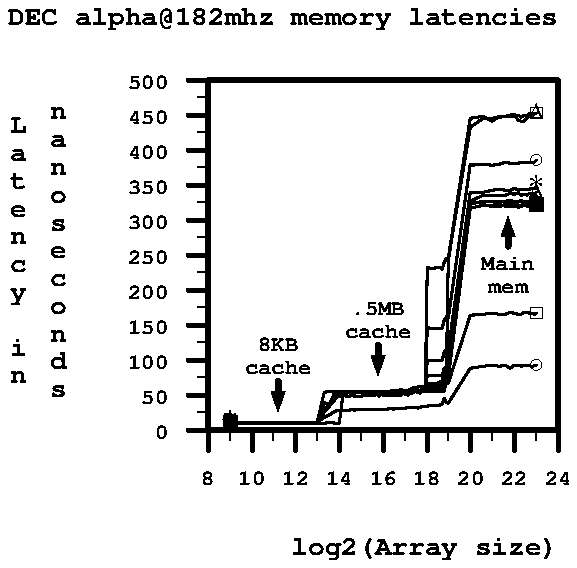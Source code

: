 .PS
.ps 8
.vs 11
.ft CB
[
# Variables, tweak these.
	xtick = 2.000000			# width of an X tick
	xlower = 8.000000			# where the xtick start
	xupper = 24.000000			# upper range of graph
	xn = 8					# number of ticks to do
	ytick = 50.000000			# width of an Y tick
	ylower = 0.000000			# where the ytick start
	yupper = 500.000000			# upper range of graph
	yn = 10					# number of ticks to do
	xsize = 1.75				# width of the graph
	ysize = 1.75				# height of the graph
	yscale = ysize / (yupper - ylower)	# scale data to paper
	xscale = xsize / (xupper - xlower)	# scale data to paper
	tick = 0.10000000000000000555				# distance towards numbers
	gthk = .1				# thickness of grid lines
	thk = .75				# thickness of data lines
	qthk = 2.0				# thickness of quartile lines
	vs = .15				# works for 10 point fonts

# Draw the graph borders and tick marks
	O:	box  thick 1.5 ht ysize wid xsize
	j = ylower
	t = tick * .5
	for i = 0 to yn by 1 do {
		ys = j - ylower
		g = ys * yscale
		line thick 1.5 from O.sw + (-tick, g) to O.sw + (0, g)
		
		if (i < yn) then {
			y2 = (ys + (ytick / 2)) * yscale
			line thick .5 from O.sw + (-t, y2) to O.sw + (0, y2)
		}
		if (yupper - ylower > 999) then {
			sprintf("%.0f", j) rjust at O.sw + (-.2, g - .02)
		} else { if (yupper - ylower > 10) then {
			sprintf("%.0f", j) rjust at O.sw + (-.2, g - .02)
		} else { if (yupper - ylower > 1) then {
			sprintf("%.1f", j) rjust at O.sw + (-.2, g - .02)
		} else {
			sprintf("%.2f", j) rjust at O.sw + (-.2, g - .02)
		}}}
		j = j + ytick
	}
	j = xlower
	for i = 0 to xn by 1 do {
		xs = j - xlower
		g = xs * xscale
		line thick 1.5 from O.sw + (g, -tick) to O.sw + (g, 0)
		
		if (i < xn) then {
			x2 = (xs + (xtick / 2)) * xscale
			line thick .5 from O.sw + (x2, 0) to O.sw + (x2, -t)
		}
		if (xupper - xlower > 999) then {
			sprintf("%.0f", j) at O.sw + (g, -.25)
		} else { if (xupper - xlower > 10) then {
			sprintf("%.0f", j) at O.sw + (g, -.25)
		} else { if (xupper - xlower > 1) then {
			sprintf("%.1f", j) at O.sw + (g, -.25)
		} else {
			sprintf("%.2f", j) at O.sw + (g, -.25)
		}}}
		j = j + xtick
	}

# DATASET: stride=8, MARK 0
[ "\(ci" ] at O.sw + \
	(xscale * (9.0050693696783969955 - xlower), yscale * (11 - ylower))
[ box invis ht .05 wid .05 ] at O.sw + \
	(xscale * (10.005069369678396995 - xlower), yscale * (10 - ylower))
line thick thk from 2nd last [].c to last [].c
[ box invis ht .05 wid .05 ] at O.sw + \
	(xscale * (10.997689839312798199 - xlower), yscale * (10 - ylower))
line thick thk from 2nd last [].c to last [].c
[ box invis ht .05 wid .05 ] at O.sw + \
	(xscale * (11.585116379985436197 - xlower), yscale * (10 - ylower))
line thick thk from 2nd last [].c to last [].c
[ box invis ht .05 wid .05 ] at O.sw + \
	(xscale * (12.001384322870542576 - xlower), yscale * (11 - ylower))
line thick thk from 2nd last [].c to last [].c
[ box invis ht .05 wid .05 ] at O.sw + \
	(xscale * (12.585116379985436197 - xlower), yscale * (11 - ylower))
line thick thk from 2nd last [].c to last [].c
[ box invis ht .05 wid .05 ] at O.sw + \
	(xscale * (12.999538263705169072 - xlower), yscale * (11 - ylower))
line thick thk from 2nd last [].c to last [].c
[ box invis ht .05 wid .05 ] at O.sw + \
	(xscale * (13.322574277531574083 - xlower), yscale * (18 - ylower))
line thick thk from 2nd last [].c to last [].c
[ box invis ht .05 wid .05 ] at O.sw + \
	(xscale * (13.585116379985436197 - xlower), yscale * (23 - ylower))
line thick thk from 2nd last [].c to last [].c
[ box invis ht .05 wid .05 ] at O.sw + \
	(xscale * (13.807157053169248684 - xlower), yscale * (27 - ylower))
line thick thk from 2nd last [].c to last [].c
[ box invis ht .05 wid .05 ] at O.sw + \
	(xscale * (14.000461588562853166 - xlower), yscale * (29 - ylower))
line thick thk from 2nd last [].c to last [].c
[ box invis ht .05 wid .05 ] at O.sw + \
	(xscale * (14.170078880706594049 - xlower), yscale * (29 - ylower))
line thick thk from 2nd last [].c to last [].c
[ box invis ht .05 wid .05 ] at O.sw + \
	(xscale * (14.32183575944998033 - xlower), yscale * (29 - ylower))
line thick thk from 2nd last [].c to last [].c
[ box invis ht .05 wid .05 ] at O.sw + \
	(xscale * (14.459137803548600232 - xlower), yscale * (29 - ylower))
line thick thk from 2nd last [].c to last [].c
[ box invis ht .05 wid .05 ] at O.sw + \
	(xscale * (14.585116379985436197 - xlower), yscale * (30 - ylower))
line thick thk from 2nd last [].c to last [].c
[ box invis ht .05 wid .05 ] at O.sw + \
	(xscale * (14.700404205210695352 - xlower), yscale * (29 - ylower))
line thick thk from 2nd last [].c to last [].c
[ box invis ht .05 wid .05 ] at O.sw + \
	(xscale * (14.807157053169248684 - xlower), yscale * (30 - ylower))
line thick thk from 2nd last [].c to last [].c
[ box invis ht .05 wid .05 ] at O.sw + \
	(xscale * (14.907044474872799711 - xlower), yscale * (30 - ylower))
line thick thk from 2nd last [].c to last [].c
[ box invis ht .05 wid .05 ] at O.sw + \
	(xscale * (15 - xlower), yscale * (30 - ylower))
line thick thk from 2nd last [].c to last [].c
[ box invis ht .05 wid .05 ] at O.sw + \
	(xscale * (15.170078880706594049 - xlower), yscale * (30 - ylower))
line thick thk from 2nd last [].c to last [].c
[ box invis ht .05 wid .05 ] at O.sw + \
	(xscale * (15.32183575944998033 - xlower), yscale * (30 - ylower))
line thick thk from 2nd last [].c to last [].c
[ box invis ht .05 wid .05 ] at O.sw + \
	(xscale * (15.459473587337127398 - xlower), yscale * (30 - ylower))
line thick thk from 2nd last [].c to last [].c
[ box invis ht .05 wid .05 ] at O.sw + \
	(xscale * (15.585116379985436197 - xlower), yscale * (30 - ylower))
line thick thk from 2nd last [].c to last [].c
[ box invis ht .05 wid .05 ] at O.sw + \
	(xscale * (15.700404205210695352 - xlower), yscale * (30 - ylower))
line thick thk from 2nd last [].c to last [].c
[ box invis ht .05 wid .05 ] at O.sw + \
	(xscale * (15.807420872323479699 - xlower), yscale * (30 - ylower))
line thick thk from 2nd last [].c to last [].c
[ box invis ht .05 wid .05 ] at O.sw + \
	(xscale * (15.906798260171138182 - xlower), yscale * (30 - ylower))
line thick thk from 2nd last [].c to last [].c
[ box invis ht .05 wid .05 ] at O.sw + \
	(xscale * (16 - xlower), yscale * (30 - ylower))
line thick thk from 2nd last [].c to last [].c
[ box invis ht .05 wid .05 ] at O.sw + \
	(xscale * (16.1698737047066885 - xlower), yscale * (30 - ylower))
line thick thk from 2nd last [].c to last [].c
[ box invis ht .05 wid .05 ] at O.sw + \
	(xscale * (16.322020424415466522 - xlower), yscale * (31 - ylower))
line thick thk from 2nd last [].c to last [].c
[ box invis ht .05 wid .05 ] at O.sw + \
	(xscale * (16.459473587337129175 - xlower), yscale * (30 - ylower))
line thick thk from 2nd last [].c to last [].c
[ box invis ht .05 wid .05 ] at O.sw + \
	(xscale * (16.584962500721157852 - xlower), yscale * (31 - ylower))
line thick thk from 2nd last [].c to last [].c
[ box invis ht .05 wid .05 ] at O.sw + \
	(xscale * (16.700404205210695352 - xlower), yscale * (31 - ylower))
line thick thk from 2nd last [].c to last [].c
[ box invis ht .05 wid .05 ] at O.sw + \
	(xscale * (16.807420872323479699 - xlower), yscale * (31 - ylower))
line thick thk from 2nd last [].c to last [].c
[ box invis ht .05 wid .05 ] at O.sw + \
	(xscale * (16.906921372774437629 - xlower), yscale * (31 - ylower))
line thick thk from 2nd last [].c to last [].c
[ box invis ht .05 wid .05 ] at O.sw + \
	(xscale * (17 - xlower), yscale * (31 - ylower))
line thick thk from 2nd last [].c to last [].c
[ box invis ht .05 wid .05 ] at O.sw + \
	(xscale * (17.169976296354082734 - xlower), yscale * (32 - ylower))
line thick thk from 2nd last [].c to last [].c
[ box invis ht .05 wid .05 ] at O.sw + \
	(xscale * (17.32192809488736529 - xlower), yscale * (32 - ylower))
line thick thk from 2nd last [].c to last [].c
[ box invis ht .05 wid .05 ] at O.sw + \
	(xscale * (17.459473587337129175 - xlower), yscale * (33 - ylower))
line thick thk from 2nd last [].c to last [].c
[ box invis ht .05 wid .05 ] at O.sw + \
	(xscale * (17.584962500721157852 - xlower), yscale * (32 - ylower))
line thick thk from 2nd last [].c to last [].c
[ box invis ht .05 wid .05 ] at O.sw + \
	(xscale * (17.700475230197337595 - xlower), yscale * (33 - ylower))
line thick thk from 2nd last [].c to last [].c
[ box invis ht .05 wid .05 ] at O.sw + \
	(xscale * (17.807354922057605506 - xlower), yscale * (34 - ylower))
line thick thk from 2nd last [].c to last [].c
[ box invis ht .05 wid .05 ] at O.sw + \
	(xscale * (17.906921372774437629 - xlower), yscale * (34 - ylower))
line thick thk from 2nd last [].c to last [].c
[ box invis ht .05 wid .05 ] at O.sw + \
	(xscale * (18 - xlower), yscale * (34 - ylower))
line thick thk from 2nd last [].c to last [].c
[ box invis ht .05 wid .05 ] at O.sw + \
	(xscale * (18.169925001442312151 - xlower), yscale * (35 - ylower))
line thick thk from 2nd last [].c to last [].c
[ box invis ht .05 wid .05 ] at O.sw + \
	(xscale * (18.32192809488736529 - xlower), yscale * (35 - ylower))
line thick thk from 2nd last [].c to last [].c
[ box invis ht .05 wid .05 ] at O.sw + \
	(xscale * (18.459431618637296424 - xlower), yscale * (36 - ylower))
line thick thk from 2nd last [].c to last [].c
[ box invis ht .05 wid .05 ] at O.sw + \
	(xscale * (18.584962500721157852 - xlower), yscale * (36 - ylower))
line thick thk from 2nd last [].c to last [].c
[ box invis ht .05 wid .05 ] at O.sw + \
	(xscale * (18.70043971814109085 - xlower), yscale * (37 - ylower))
line thick thk from 2nd last [].c to last [].c
[ box invis ht .05 wid .05 ] at O.sw + \
	(xscale * (18.807354922057605506 - xlower), yscale * (46 - ylower))
line thick thk from 2nd last [].c to last [].c
[ box invis ht .05 wid .05 ] at O.sw + \
	(xscale * (18.90689059560851959 - xlower), yscale * (40 - ylower))
line thick thk from 2nd last [].c to last [].c
[ box invis ht .05 wid .05 ] at O.sw + \
	(xscale * (19 - xlower), yscale * (39 - ylower))
line thick thk from 2nd last [].c to last [].c
[ box invis ht .05 wid .05 ] at O.sw + \
	(xscale * (20 - xlower), yscale * (89 - ylower))
line thick thk from 2nd last [].c to last [].c
[ box invis ht .05 wid .05 ] at O.sw + \
	(xscale * (20.584962500721154299 - xlower), yscale * (91 - ylower))
line thick thk from 2nd last [].c to last [].c
[ box invis ht .05 wid .05 ] at O.sw + \
	(xscale * (21 - xlower), yscale * (92 - ylower))
line thick thk from 2nd last [].c to last [].c
[ box invis ht .05 wid .05 ] at O.sw + \
	(xscale * (21.321928094887361738 - xlower), yscale * (91 - ylower))
line thick thk from 2nd last [].c to last [].c
[ box invis ht .05 wid .05 ] at O.sw + \
	(xscale * (21.584962500721154299 - xlower), yscale * (92 - ylower))
line thick thk from 2nd last [].c to last [].c
[ box invis ht .05 wid .05 ] at O.sw + \
	(xscale * (21.807354922057605506 - xlower), yscale * (89 - ylower))
line thick thk from 2nd last [].c to last [].c
[ box invis ht .05 wid .05 ] at O.sw + \
	(xscale * (22 - xlower), yscale * (92 - ylower))
line thick thk from 2nd last [].c to last [].c
[ box invis ht .05 wid .05 ] at O.sw + \
	(xscale * (22.169925001442312151 - xlower), yscale * (92 - ylower))
line thick thk from 2nd last [].c to last [].c
[ box invis ht .05 wid .05 ] at O.sw + \
	(xscale * (22.321928094887361738 - xlower), yscale * (91 - ylower))
line thick thk from 2nd last [].c to last [].c
[ box invis ht .05 wid .05 ] at O.sw + \
	(xscale * (22.459431618637296424 - xlower), yscale * (92 - ylower))
line thick thk from 2nd last [].c to last [].c
[ box invis ht .05 wid .05 ] at O.sw + \
	(xscale * (22.584962500721157852 - xlower), yscale * (92 - ylower))
line thick thk from 2nd last [].c to last [].c
[ box invis ht .05 wid .05 ] at O.sw + \
	(xscale * (22.70043971814109085 - xlower), yscale * (92 - ylower))
line thick thk from 2nd last [].c to last [].c
[ box invis ht .05 wid .05 ] at O.sw + \
	(xscale * (22.807354922057605506 - xlower), yscale * (90 - ylower))
line thick thk from 2nd last [].c to last [].c
[ box invis ht .05 wid .05 ] at O.sw + \
	(xscale * (22.90689059560851959 - xlower), yscale * (92 - ylower))
line thick thk from 2nd last [].c to last [].c
[ box invis ht .05 wid .05 ] at O.sw + \
	(xscale * (23 - xlower), yscale * (92 - ylower))
line thick thk from 2nd last [].c to last [].c
[ "\(ci" ] at O.sw + \
	(xscale * (23 - xlower), yscale * (92 - ylower))

# DATASET: stride=16, MARK 1
[ "\(sq" ] at O.sw + \
	(xscale * (9.0050693696783969955 - xlower), yscale * (10 - ylower))
[ box invis ht .05 wid .05 ] at O.sw + \
	(xscale * (10.005069369678396995 - xlower), yscale * (11 - ylower))
line thick thk from 2nd last [].c to last [].c
[ box invis ht .05 wid .05 ] at O.sw + \
	(xscale * (10.997689839312798199 - xlower), yscale * (11 - ylower))
line thick thk from 2nd last [].c to last [].c
[ box invis ht .05 wid .05 ] at O.sw + \
	(xscale * (11.585116379985436197 - xlower), yscale * (10 - ylower))
line thick thk from 2nd last [].c to last [].c
[ box invis ht .05 wid .05 ] at O.sw + \
	(xscale * (12.001384322870542576 - xlower), yscale * (11 - ylower))
line thick thk from 2nd last [].c to last [].c
[ box invis ht .05 wid .05 ] at O.sw + \
	(xscale * (12.585116379985436197 - xlower), yscale * (10 - ylower))
line thick thk from 2nd last [].c to last [].c
[ box invis ht .05 wid .05 ] at O.sw + \
	(xscale * (12.999538263705169072 - xlower), yscale * (11 - ylower))
line thick thk from 2nd last [].c to last [].c
[ box invis ht .05 wid .05 ] at O.sw + \
	(xscale * (13.322574277531574083 - xlower), yscale * (26 - ylower))
line thick thk from 2nd last [].c to last [].c
[ box invis ht .05 wid .05 ] at O.sw + \
	(xscale * (13.585116379985436197 - xlower), yscale * (36 - ylower))
line thick thk from 2nd last [].c to last [].c
[ box invis ht .05 wid .05 ] at O.sw + \
	(xscale * (13.807157053169248684 - xlower), yscale * (44 - ylower))
line thick thk from 2nd last [].c to last [].c
[ box invis ht .05 wid .05 ] at O.sw + \
	(xscale * (14.000461588562853166 - xlower), yscale * (49 - ylower))
line thick thk from 2nd last [].c to last [].c
[ box invis ht .05 wid .05 ] at O.sw + \
	(xscale * (14.170078880706594049 - xlower), yscale * (50 - ylower))
line thick thk from 2nd last [].c to last [].c
[ box invis ht .05 wid .05 ] at O.sw + \
	(xscale * (14.32183575944998033 - xlower), yscale * (49 - ylower))
line thick thk from 2nd last [].c to last [].c
[ box invis ht .05 wid .05 ] at O.sw + \
	(xscale * (14.459137803548600232 - xlower), yscale * (48 - ylower))
line thick thk from 2nd last [].c to last [].c
[ box invis ht .05 wid .05 ] at O.sw + \
	(xscale * (14.585116379985436197 - xlower), yscale * (50 - ylower))
line thick thk from 2nd last [].c to last [].c
[ box invis ht .05 wid .05 ] at O.sw + \
	(xscale * (14.700404205210695352 - xlower), yscale * (49 - ylower))
line thick thk from 2nd last [].c to last [].c
[ box invis ht .05 wid .05 ] at O.sw + \
	(xscale * (14.807157053169248684 - xlower), yscale * (49 - ylower))
line thick thk from 2nd last [].c to last [].c
[ box invis ht .05 wid .05 ] at O.sw + \
	(xscale * (14.907044474872799711 - xlower), yscale * (49 - ylower))
line thick thk from 2nd last [].c to last [].c
[ box invis ht .05 wid .05 ] at O.sw + \
	(xscale * (15 - xlower), yscale * (49 - ylower))
line thick thk from 2nd last [].c to last [].c
[ box invis ht .05 wid .05 ] at O.sw + \
	(xscale * (15.170078880706594049 - xlower), yscale * (50 - ylower))
line thick thk from 2nd last [].c to last [].c
[ box invis ht .05 wid .05 ] at O.sw + \
	(xscale * (15.32183575944998033 - xlower), yscale * (50 - ylower))
line thick thk from 2nd last [].c to last [].c
[ box invis ht .05 wid .05 ] at O.sw + \
	(xscale * (15.459473587337127398 - xlower), yscale * (50 - ylower))
line thick thk from 2nd last [].c to last [].c
[ box invis ht .05 wid .05 ] at O.sw + \
	(xscale * (15.585116379985436197 - xlower), yscale * (50 - ylower))
line thick thk from 2nd last [].c to last [].c
[ box invis ht .05 wid .05 ] at O.sw + \
	(xscale * (15.700404205210695352 - xlower), yscale * (51 - ylower))
line thick thk from 2nd last [].c to last [].c
[ box invis ht .05 wid .05 ] at O.sw + \
	(xscale * (15.807420872323479699 - xlower), yscale * (49 - ylower))
line thick thk from 2nd last [].c to last [].c
[ box invis ht .05 wid .05 ] at O.sw + \
	(xscale * (15.906798260171138182 - xlower), yscale * (51 - ylower))
line thick thk from 2nd last [].c to last [].c
[ box invis ht .05 wid .05 ] at O.sw + \
	(xscale * (16 - xlower), yscale * (51 - ylower))
line thick thk from 2nd last [].c to last [].c
[ box invis ht .05 wid .05 ] at O.sw + \
	(xscale * (16.1698737047066885 - xlower), yscale * (52 - ylower))
line thick thk from 2nd last [].c to last [].c
[ box invis ht .05 wid .05 ] at O.sw + \
	(xscale * (16.322020424415466522 - xlower), yscale * (51 - ylower))
line thick thk from 2nd last [].c to last [].c
[ box invis ht .05 wid .05 ] at O.sw + \
	(xscale * (16.459473587337129175 - xlower), yscale * (52 - ylower))
line thick thk from 2nd last [].c to last [].c
[ box invis ht .05 wid .05 ] at O.sw + \
	(xscale * (16.584962500721157852 - xlower), yscale * (51 - ylower))
line thick thk from 2nd last [].c to last [].c
[ box invis ht .05 wid .05 ] at O.sw + \
	(xscale * (16.700404205210695352 - xlower), yscale * (52 - ylower))
line thick thk from 2nd last [].c to last [].c
[ box invis ht .05 wid .05 ] at O.sw + \
	(xscale * (16.807420872323479699 - xlower), yscale * (52 - ylower))
line thick thk from 2nd last [].c to last [].c
[ box invis ht .05 wid .05 ] at O.sw + \
	(xscale * (16.906921372774437629 - xlower), yscale * (52 - ylower))
line thick thk from 2nd last [].c to last [].c
[ box invis ht .05 wid .05 ] at O.sw + \
	(xscale * (17 - xlower), yscale * (52 - ylower))
line thick thk from 2nd last [].c to last [].c
[ box invis ht .05 wid .05 ] at O.sw + \
	(xscale * (17.169976296354082734 - xlower), yscale * (53 - ylower))
line thick thk from 2nd last [].c to last [].c
[ box invis ht .05 wid .05 ] at O.sw + \
	(xscale * (17.32192809488736529 - xlower), yscale * (53 - ylower))
line thick thk from 2nd last [].c to last [].c
[ box invis ht .05 wid .05 ] at O.sw + \
	(xscale * (17.459473587337129175 - xlower), yscale * (55 - ylower))
line thick thk from 2nd last [].c to last [].c
[ box invis ht .05 wid .05 ] at O.sw + \
	(xscale * (17.584962500721157852 - xlower), yscale * (54 - ylower))
line thick thk from 2nd last [].c to last [].c
[ box invis ht .05 wid .05 ] at O.sw + \
	(xscale * (17.700475230197337595 - xlower), yscale * (55 - ylower))
line thick thk from 2nd last [].c to last [].c
[ box invis ht .05 wid .05 ] at O.sw + \
	(xscale * (17.807354922057605506 - xlower), yscale * (55 - ylower))
line thick thk from 2nd last [].c to last [].c
[ box invis ht .05 wid .05 ] at O.sw + \
	(xscale * (17.906921372774437629 - xlower), yscale * (56 - ylower))
line thick thk from 2nd last [].c to last [].c
[ box invis ht .05 wid .05 ] at O.sw + \
	(xscale * (18 - xlower), yscale * (56 - ylower))
line thick thk from 2nd last [].c to last [].c
[ box invis ht .05 wid .05 ] at O.sw + \
	(xscale * (18.169925001442312151 - xlower), yscale * (57 - ylower))
line thick thk from 2nd last [].c to last [].c
[ box invis ht .05 wid .05 ] at O.sw + \
	(xscale * (18.32192809488736529 - xlower), yscale * (57 - ylower))
line thick thk from 2nd last [].c to last [].c
[ box invis ht .05 wid .05 ] at O.sw + \
	(xscale * (18.459431618637296424 - xlower), yscale * (58 - ylower))
line thick thk from 2nd last [].c to last [].c
[ box invis ht .05 wid .05 ] at O.sw + \
	(xscale * (18.584962500721157852 - xlower), yscale * (59 - ylower))
line thick thk from 2nd last [].c to last [].c
[ box invis ht .05 wid .05 ] at O.sw + \
	(xscale * (18.70043971814109085 - xlower), yscale * (60 - ylower))
line thick thk from 2nd last [].c to last [].c
[ box invis ht .05 wid .05 ] at O.sw + \
	(xscale * (18.807354922057605506 - xlower), yscale * (65 - ylower))
line thick thk from 2nd last [].c to last [].c
[ box invis ht .05 wid .05 ] at O.sw + \
	(xscale * (18.90689059560851959 - xlower), yscale * (67 - ylower))
line thick thk from 2nd last [].c to last [].c
[ box invis ht .05 wid .05 ] at O.sw + \
	(xscale * (19 - xlower), yscale * (67 - ylower))
line thick thk from 2nd last [].c to last [].c
[ box invis ht .05 wid .05 ] at O.sw + \
	(xscale * (20 - xlower), yscale * (164 - ylower))
line thick thk from 2nd last [].c to last [].c
[ box invis ht .05 wid .05 ] at O.sw + \
	(xscale * (20.584962500721154299 - xlower), yscale * (165 - ylower))
line thick thk from 2nd last [].c to last [].c
[ box invis ht .05 wid .05 ] at O.sw + \
	(xscale * (21 - xlower), yscale * (167 - ylower))
line thick thk from 2nd last [].c to last [].c
[ box invis ht .05 wid .05 ] at O.sw + \
	(xscale * (21.321928094887361738 - xlower), yscale * (165 - ylower))
line thick thk from 2nd last [].c to last [].c
[ box invis ht .05 wid .05 ] at O.sw + \
	(xscale * (21.584962500721154299 - xlower), yscale * (165 - ylower))
line thick thk from 2nd last [].c to last [].c
[ box invis ht .05 wid .05 ] at O.sw + \
	(xscale * (21.807354922057605506 - xlower), yscale * (168 - ylower))
line thick thk from 2nd last [].c to last [].c
[ box invis ht .05 wid .05 ] at O.sw + \
	(xscale * (22 - xlower), yscale * (167 - ylower))
line thick thk from 2nd last [].c to last [].c
[ box invis ht .05 wid .05 ] at O.sw + \
	(xscale * (22.169925001442312151 - xlower), yscale * (166 - ylower))
line thick thk from 2nd last [].c to last [].c
[ box invis ht .05 wid .05 ] at O.sw + \
	(xscale * (22.321928094887361738 - xlower), yscale * (165 - ylower))
line thick thk from 2nd last [].c to last [].c
[ box invis ht .05 wid .05 ] at O.sw + \
	(xscale * (22.459431618637296424 - xlower), yscale * (168 - ylower))
line thick thk from 2nd last [].c to last [].c
[ box invis ht .05 wid .05 ] at O.sw + \
	(xscale * (22.584962500721157852 - xlower), yscale * (168 - ylower))
line thick thk from 2nd last [].c to last [].c
[ box invis ht .05 wid .05 ] at O.sw + \
	(xscale * (22.70043971814109085 - xlower), yscale * (167 - ylower))
line thick thk from 2nd last [].c to last [].c
[ box invis ht .05 wid .05 ] at O.sw + \
	(xscale * (22.807354922057605506 - xlower), yscale * (167 - ylower))
line thick thk from 2nd last [].c to last [].c
[ box invis ht .05 wid .05 ] at O.sw + \
	(xscale * (22.90689059560851959 - xlower), yscale * (166 - ylower))
line thick thk from 2nd last [].c to last [].c
[ box invis ht .05 wid .05 ] at O.sw + \
	(xscale * (23 - xlower), yscale * (167 - ylower))
line thick thk from 2nd last [].c to last [].c
[ "\(sq" ] at O.sw + \
	(xscale * (23 - xlower), yscale * (167 - ylower))

# DATASET: stride=32, MARK 2
[ "\(*D" ] at O.sw + \
	(xscale * (9.0050693696783969955 - xlower), yscale * (10 - ylower))
[ box invis ht .05 wid .05 ] at O.sw + \
	(xscale * (10.005069369678396995 - xlower), yscale * (11 - ylower))
line thick thk from 2nd last [].c to last [].c
[ box invis ht .05 wid .05 ] at O.sw + \
	(xscale * (10.997689839312798199 - xlower), yscale * (11 - ylower))
line thick thk from 2nd last [].c to last [].c
[ box invis ht .05 wid .05 ] at O.sw + \
	(xscale * (11.585116379985436197 - xlower), yscale * (11 - ylower))
line thick thk from 2nd last [].c to last [].c
[ box invis ht .05 wid .05 ] at O.sw + \
	(xscale * (12.001384322870542576 - xlower), yscale * (11 - ylower))
line thick thk from 2nd last [].c to last [].c
[ box invis ht .05 wid .05 ] at O.sw + \
	(xscale * (12.585116379985436197 - xlower), yscale * (11 - ylower))
line thick thk from 2nd last [].c to last [].c
[ box invis ht .05 wid .05 ] at O.sw + \
	(xscale * (12.999538263705169072 - xlower), yscale * (10 - ylower))
line thick thk from 2nd last [].c to last [].c
[ box invis ht .05 wid .05 ] at O.sw + \
	(xscale * (13.322574277531574083 - xlower), yscale * (28 - ylower))
line thick thk from 2nd last [].c to last [].c
[ box invis ht .05 wid .05 ] at O.sw + \
	(xscale * (13.585116379985436197 - xlower), yscale * (40 - ylower))
line thick thk from 2nd last [].c to last [].c
[ box invis ht .05 wid .05 ] at O.sw + \
	(xscale * (13.807157053169248684 - xlower), yscale * (48 - ylower))
line thick thk from 2nd last [].c to last [].c
[ box invis ht .05 wid .05 ] at O.sw + \
	(xscale * (14.000461588562853166 - xlower), yscale * (55 - ylower))
line thick thk from 2nd last [].c to last [].c
[ box invis ht .05 wid .05 ] at O.sw + \
	(xscale * (14.170078880706594049 - xlower), yscale * (55 - ylower))
line thick thk from 2nd last [].c to last [].c
[ box invis ht .05 wid .05 ] at O.sw + \
	(xscale * (14.32183575944998033 - xlower), yscale * (55 - ylower))
line thick thk from 2nd last [].c to last [].c
[ box invis ht .05 wid .05 ] at O.sw + \
	(xscale * (14.459137803548600232 - xlower), yscale * (55 - ylower))
line thick thk from 2nd last [].c to last [].c
[ box invis ht .05 wid .05 ] at O.sw + \
	(xscale * (14.585116379985436197 - xlower), yscale * (55 - ylower))
line thick thk from 2nd last [].c to last [].c
[ box invis ht .05 wid .05 ] at O.sw + \
	(xscale * (14.700404205210695352 - xlower), yscale * (55 - ylower))
line thick thk from 2nd last [].c to last [].c
[ box invis ht .05 wid .05 ] at O.sw + \
	(xscale * (14.807157053169248684 - xlower), yscale * (55 - ylower))
line thick thk from 2nd last [].c to last [].c
[ box invis ht .05 wid .05 ] at O.sw + \
	(xscale * (14.907044474872799711 - xlower), yscale * (55 - ylower))
line thick thk from 2nd last [].c to last [].c
[ box invis ht .05 wid .05 ] at O.sw + \
	(xscale * (15 - xlower), yscale * (55 - ylower))
line thick thk from 2nd last [].c to last [].c
[ box invis ht .05 wid .05 ] at O.sw + \
	(xscale * (15.170078880706594049 - xlower), yscale * (56 - ylower))
line thick thk from 2nd last [].c to last [].c
[ box invis ht .05 wid .05 ] at O.sw + \
	(xscale * (15.32183575944998033 - xlower), yscale * (56 - ylower))
line thick thk from 2nd last [].c to last [].c
[ box invis ht .05 wid .05 ] at O.sw + \
	(xscale * (15.459473587337127398 - xlower), yscale * (56 - ylower))
line thick thk from 2nd last [].c to last [].c
[ box invis ht .05 wid .05 ] at O.sw + \
	(xscale * (15.585116379985436197 - xlower), yscale * (56 - ylower))
line thick thk from 2nd last [].c to last [].c
[ box invis ht .05 wid .05 ] at O.sw + \
	(xscale * (15.700404205210695352 - xlower), yscale * (56 - ylower))
line thick thk from 2nd last [].c to last [].c
[ box invis ht .05 wid .05 ] at O.sw + \
	(xscale * (15.807420872323479699 - xlower), yscale * (56 - ylower))
line thick thk from 2nd last [].c to last [].c
[ box invis ht .05 wid .05 ] at O.sw + \
	(xscale * (15.906798260171138182 - xlower), yscale * (56 - ylower))
line thick thk from 2nd last [].c to last [].c
[ box invis ht .05 wid .05 ] at O.sw + \
	(xscale * (16 - xlower), yscale * (56 - ylower))
line thick thk from 2nd last [].c to last [].c
[ box invis ht .05 wid .05 ] at O.sw + \
	(xscale * (16.1698737047066885 - xlower), yscale * (56 - ylower))
line thick thk from 2nd last [].c to last [].c
[ box invis ht .05 wid .05 ] at O.sw + \
	(xscale * (16.322020424415466522 - xlower), yscale * (56 - ylower))
line thick thk from 2nd last [].c to last [].c
[ box invis ht .05 wid .05 ] at O.sw + \
	(xscale * (16.459473587337129175 - xlower), yscale * (57 - ylower))
line thick thk from 2nd last [].c to last [].c
[ box invis ht .05 wid .05 ] at O.sw + \
	(xscale * (16.584962500721157852 - xlower), yscale * (57 - ylower))
line thick thk from 2nd last [].c to last [].c
[ box invis ht .05 wid .05 ] at O.sw + \
	(xscale * (16.700404205210695352 - xlower), yscale * (56 - ylower))
line thick thk from 2nd last [].c to last [].c
[ box invis ht .05 wid .05 ] at O.sw + \
	(xscale * (16.807420872323479699 - xlower), yscale * (58 - ylower))
line thick thk from 2nd last [].c to last [].c
[ box invis ht .05 wid .05 ] at O.sw + \
	(xscale * (16.906921372774437629 - xlower), yscale * (57 - ylower))
line thick thk from 2nd last [].c to last [].c
[ box invis ht .05 wid .05 ] at O.sw + \
	(xscale * (17 - xlower), yscale * (57 - ylower))
line thick thk from 2nd last [].c to last [].c
[ box invis ht .05 wid .05 ] at O.sw + \
	(xscale * (17.169976296354082734 - xlower), yscale * (57 - ylower))
line thick thk from 2nd last [].c to last [].c
[ box invis ht .05 wid .05 ] at O.sw + \
	(xscale * (17.32192809488736529 - xlower), yscale * (60 - ylower))
line thick thk from 2nd last [].c to last [].c
[ box invis ht .05 wid .05 ] at O.sw + \
	(xscale * (17.459473587337129175 - xlower), yscale * (61 - ylower))
line thick thk from 2nd last [].c to last [].c
[ box invis ht .05 wid .05 ] at O.sw + \
	(xscale * (17.584962500721157852 - xlower), yscale * (61 - ylower))
line thick thk from 2nd last [].c to last [].c
[ box invis ht .05 wid .05 ] at O.sw + \
	(xscale * (17.700475230197337595 - xlower), yscale * (62 - ylower))
line thick thk from 2nd last [].c to last [].c
[ box invis ht .05 wid .05 ] at O.sw + \
	(xscale * (17.807354922057605506 - xlower), yscale * (61 - ylower))
line thick thk from 2nd last [].c to last [].c
[ box invis ht .05 wid .05 ] at O.sw + \
	(xscale * (17.906921372774437629 - xlower), yscale * (62 - ylower))
line thick thk from 2nd last [].c to last [].c
[ box invis ht .05 wid .05 ] at O.sw + \
	(xscale * (18 - xlower), yscale * (63 - ylower))
line thick thk from 2nd last [].c to last [].c
[ box invis ht .05 wid .05 ] at O.sw + \
	(xscale * (18.169925001442312151 - xlower), yscale * (65 - ylower))
line thick thk from 2nd last [].c to last [].c
[ box invis ht .05 wid .05 ] at O.sw + \
	(xscale * (18.32192809488736529 - xlower), yscale * (64 - ylower))
line thick thk from 2nd last [].c to last [].c
[ box invis ht .05 wid .05 ] at O.sw + \
	(xscale * (18.459431618637296424 - xlower), yscale * (67 - ylower))
line thick thk from 2nd last [].c to last [].c
[ box invis ht .05 wid .05 ] at O.sw + \
	(xscale * (18.584962500721157852 - xlower), yscale * (68 - ylower))
line thick thk from 2nd last [].c to last [].c
[ box invis ht .05 wid .05 ] at O.sw + \
	(xscale * (18.70043971814109085 - xlower), yscale * (70 - ylower))
line thick thk from 2nd last [].c to last [].c
[ box invis ht .05 wid .05 ] at O.sw + \
	(xscale * (18.807354922057605506 - xlower), yscale * (83 - ylower))
line thick thk from 2nd last [].c to last [].c
[ box invis ht .05 wid .05 ] at O.sw + \
	(xscale * (18.90689059560851959 - xlower), yscale * (85 - ylower))
line thick thk from 2nd last [].c to last [].c
[ box invis ht .05 wid .05 ] at O.sw + \
	(xscale * (19 - xlower), yscale * (87 - ylower))
line thick thk from 2nd last [].c to last [].c
[ box invis ht .05 wid .05 ] at O.sw + \
	(xscale * (20 - xlower), yscale * (327 - ylower))
line thick thk from 2nd last [].c to last [].c
[ box invis ht .05 wid .05 ] at O.sw + \
	(xscale * (20.584962500721154299 - xlower), yscale * (335 - ylower))
line thick thk from 2nd last [].c to last [].c
[ box invis ht .05 wid .05 ] at O.sw + \
	(xscale * (21 - xlower), yscale * (335 - ylower))
line thick thk from 2nd last [].c to last [].c
[ box invis ht .05 wid .05 ] at O.sw + \
	(xscale * (21.321928094887361738 - xlower), yscale * (336 - ylower))
line thick thk from 2nd last [].c to last [].c
[ box invis ht .05 wid .05 ] at O.sw + \
	(xscale * (21.584962500721154299 - xlower), yscale * (335 - ylower))
line thick thk from 2nd last [].c to last [].c
[ box invis ht .05 wid .05 ] at O.sw + \
	(xscale * (21.807354922057605506 - xlower), yscale * (339 - ylower))
line thick thk from 2nd last [].c to last [].c
[ box invis ht .05 wid .05 ] at O.sw + \
	(xscale * (22 - xlower), yscale * (337 - ylower))
line thick thk from 2nd last [].c to last [].c
[ box invis ht .05 wid .05 ] at O.sw + \
	(xscale * (22.169925001442312151 - xlower), yscale * (338 - ylower))
line thick thk from 2nd last [].c to last [].c
[ box invis ht .05 wid .05 ] at O.sw + \
	(xscale * (22.321928094887361738 - xlower), yscale * (336 - ylower))
line thick thk from 2nd last [].c to last [].c
[ box invis ht .05 wid .05 ] at O.sw + \
	(xscale * (22.459431618637296424 - xlower), yscale * (337 - ylower))
line thick thk from 2nd last [].c to last [].c
[ box invis ht .05 wid .05 ] at O.sw + \
	(xscale * (22.584962500721157852 - xlower), yscale * (335 - ylower))
line thick thk from 2nd last [].c to last [].c
[ box invis ht .05 wid .05 ] at O.sw + \
	(xscale * (22.70043971814109085 - xlower), yscale * (338 - ylower))
line thick thk from 2nd last [].c to last [].c
[ box invis ht .05 wid .05 ] at O.sw + \
	(xscale * (22.807354922057605506 - xlower), yscale * (339 - ylower))
line thick thk from 2nd last [].c to last [].c
[ box invis ht .05 wid .05 ] at O.sw + \
	(xscale * (22.90689059560851959 - xlower), yscale * (336 - ylower))
line thick thk from 2nd last [].c to last [].c
[ box invis ht .05 wid .05 ] at O.sw + \
	(xscale * (23 - xlower), yscale * (340 - ylower))
line thick thk from 2nd last [].c to last [].c
[ "\(*D" ] at O.sw + \
	(xscale * (23 - xlower), yscale * (340 - ylower))

# DATASET: stride=64, MARK 3
[ "\(mu" ] at O.sw + \
	(xscale * (9.0050693696783969955 - xlower), yscale * (11 - ylower))
[ box invis ht .05 wid .05 ] at O.sw + \
	(xscale * (10.005069369678396995 - xlower), yscale * (11 - ylower))
line thick thk from 2nd last [].c to last [].c
[ box invis ht .05 wid .05 ] at O.sw + \
	(xscale * (10.997689839312798199 - xlower), yscale * (10 - ylower))
line thick thk from 2nd last [].c to last [].c
[ box invis ht .05 wid .05 ] at O.sw + \
	(xscale * (11.585116379985436197 - xlower), yscale * (10 - ylower))
line thick thk from 2nd last [].c to last [].c
[ box invis ht .05 wid .05 ] at O.sw + \
	(xscale * (12.001384322870542576 - xlower), yscale * (11 - ylower))
line thick thk from 2nd last [].c to last [].c
[ box invis ht .05 wid .05 ] at O.sw + \
	(xscale * (12.585116379985436197 - xlower), yscale * (10 - ylower))
line thick thk from 2nd last [].c to last [].c
[ box invis ht .05 wid .05 ] at O.sw + \
	(xscale * (12.999538263705169072 - xlower), yscale * (11 - ylower))
line thick thk from 2nd last [].c to last [].c
[ box invis ht .05 wid .05 ] at O.sw + \
	(xscale * (13.322574277531574083 - xlower), yscale * (28 - ylower))
line thick thk from 2nd last [].c to last [].c
[ box invis ht .05 wid .05 ] at O.sw + \
	(xscale * (13.585116379985436197 - xlower), yscale * (40 - ylower))
line thick thk from 2nd last [].c to last [].c
[ box invis ht .05 wid .05 ] at O.sw + \
	(xscale * (13.807157053169248684 - xlower), yscale * (49 - ylower))
line thick thk from 2nd last [].c to last [].c
[ box invis ht .05 wid .05 ] at O.sw + \
	(xscale * (14.000461588562853166 - xlower), yscale * (55 - ylower))
line thick thk from 2nd last [].c to last [].c
[ box invis ht .05 wid .05 ] at O.sw + \
	(xscale * (14.170078880706594049 - xlower), yscale * (55 - ylower))
line thick thk from 2nd last [].c to last [].c
[ box invis ht .05 wid .05 ] at O.sw + \
	(xscale * (14.32183575944998033 - xlower), yscale * (55 - ylower))
line thick thk from 2nd last [].c to last [].c
[ box invis ht .05 wid .05 ] at O.sw + \
	(xscale * (14.459137803548600232 - xlower), yscale * (55 - ylower))
line thick thk from 2nd last [].c to last [].c
[ box invis ht .05 wid .05 ] at O.sw + \
	(xscale * (14.585116379985436197 - xlower), yscale * (55 - ylower))
line thick thk from 2nd last [].c to last [].c
[ box invis ht .05 wid .05 ] at O.sw + \
	(xscale * (14.700404205210695352 - xlower), yscale * (55 - ylower))
line thick thk from 2nd last [].c to last [].c
[ box invis ht .05 wid .05 ] at O.sw + \
	(xscale * (14.807157053169248684 - xlower), yscale * (55 - ylower))
line thick thk from 2nd last [].c to last [].c
[ box invis ht .05 wid .05 ] at O.sw + \
	(xscale * (14.907044474872799711 - xlower), yscale * (55 - ylower))
line thick thk from 2nd last [].c to last [].c
[ box invis ht .05 wid .05 ] at O.sw + \
	(xscale * (15 - xlower), yscale * (55 - ylower))
line thick thk from 2nd last [].c to last [].c
[ box invis ht .05 wid .05 ] at O.sw + \
	(xscale * (15.170078880706594049 - xlower), yscale * (56 - ylower))
line thick thk from 2nd last [].c to last [].c
[ box invis ht .05 wid .05 ] at O.sw + \
	(xscale * (15.32183575944998033 - xlower), yscale * (55 - ylower))
line thick thk from 2nd last [].c to last [].c
[ box invis ht .05 wid .05 ] at O.sw + \
	(xscale * (15.459473587337127398 - xlower), yscale * (55 - ylower))
line thick thk from 2nd last [].c to last [].c
[ box invis ht .05 wid .05 ] at O.sw + \
	(xscale * (15.585116379985436197 - xlower), yscale * (55 - ylower))
line thick thk from 2nd last [].c to last [].c
[ box invis ht .05 wid .05 ] at O.sw + \
	(xscale * (15.700404205210695352 - xlower), yscale * (55 - ylower))
line thick thk from 2nd last [].c to last [].c
[ box invis ht .05 wid .05 ] at O.sw + \
	(xscale * (15.807420872323479699 - xlower), yscale * (55 - ylower))
line thick thk from 2nd last [].c to last [].c
[ box invis ht .05 wid .05 ] at O.sw + \
	(xscale * (15.906798260171138182 - xlower), yscale * (55 - ylower))
line thick thk from 2nd last [].c to last [].c
[ box invis ht .05 wid .05 ] at O.sw + \
	(xscale * (16 - xlower), yscale * (56 - ylower))
line thick thk from 2nd last [].c to last [].c
[ box invis ht .05 wid .05 ] at O.sw + \
	(xscale * (16.1698737047066885 - xlower), yscale * (56 - ylower))
line thick thk from 2nd last [].c to last [].c
[ box invis ht .05 wid .05 ] at O.sw + \
	(xscale * (16.322020424415466522 - xlower), yscale * (55 - ylower))
line thick thk from 2nd last [].c to last [].c
[ box invis ht .05 wid .05 ] at O.sw + \
	(xscale * (16.459473587337129175 - xlower), yscale * (54 - ylower))
line thick thk from 2nd last [].c to last [].c
[ box invis ht .05 wid .05 ] at O.sw + \
	(xscale * (16.584962500721157852 - xlower), yscale * (56 - ylower))
line thick thk from 2nd last [].c to last [].c
[ box invis ht .05 wid .05 ] at O.sw + \
	(xscale * (16.700404205210695352 - xlower), yscale * (55 - ylower))
line thick thk from 2nd last [].c to last [].c
[ box invis ht .05 wid .05 ] at O.sw + \
	(xscale * (16.807420872323479699 - xlower), yscale * (56 - ylower))
line thick thk from 2nd last [].c to last [].c
[ box invis ht .05 wid .05 ] at O.sw + \
	(xscale * (16.906921372774437629 - xlower), yscale * (56 - ylower))
line thick thk from 2nd last [].c to last [].c
[ box invis ht .05 wid .05 ] at O.sw + \
	(xscale * (17 - xlower), yscale * (51 - ylower))
line thick thk from 2nd last [].c to last [].c
[ box invis ht .05 wid .05 ] at O.sw + \
	(xscale * (17.169976296354082734 - xlower), yscale * (50 - ylower))
line thick thk from 2nd last [].c to last [].c
[ box invis ht .05 wid .05 ] at O.sw + \
	(xscale * (17.32192809488736529 - xlower), yscale * (56 - ylower))
line thick thk from 2nd last [].c to last [].c
[ box invis ht .05 wid .05 ] at O.sw + \
	(xscale * (17.459473587337129175 - xlower), yscale * (57 - ylower))
line thick thk from 2nd last [].c to last [].c
[ box invis ht .05 wid .05 ] at O.sw + \
	(xscale * (17.584962500721157852 - xlower), yscale * (56 - ylower))
line thick thk from 2nd last [].c to last [].c
[ box invis ht .05 wid .05 ] at O.sw + \
	(xscale * (17.700475230197337595 - xlower), yscale * (57 - ylower))
line thick thk from 2nd last [].c to last [].c
[ box invis ht .05 wid .05 ] at O.sw + \
	(xscale * (17.807354922057605506 - xlower), yscale * (58 - ylower))
line thick thk from 2nd last [].c to last [].c
[ box invis ht .05 wid .05 ] at O.sw + \
	(xscale * (17.906921372774437629 - xlower), yscale * (58 - ylower))
line thick thk from 2nd last [].c to last [].c
[ box invis ht .05 wid .05 ] at O.sw + \
	(xscale * (18 - xlower), yscale * (61 - ylower))
line thick thk from 2nd last [].c to last [].c
[ box invis ht .05 wid .05 ] at O.sw + \
	(xscale * (18.169925001442312151 - xlower), yscale * (61 - ylower))
line thick thk from 2nd last [].c to last [].c
[ box invis ht .05 wid .05 ] at O.sw + \
	(xscale * (18.32192809488736529 - xlower), yscale * (61 - ylower))
line thick thk from 2nd last [].c to last [].c
[ box invis ht .05 wid .05 ] at O.sw + \
	(xscale * (18.459431618637296424 - xlower), yscale * (62 - ylower))
line thick thk from 2nd last [].c to last [].c
[ box invis ht .05 wid .05 ] at O.sw + \
	(xscale * (18.584962500721157852 - xlower), yscale * (63 - ylower))
line thick thk from 2nd last [].c to last [].c
[ box invis ht .05 wid .05 ] at O.sw + \
	(xscale * (18.70043971814109085 - xlower), yscale * (63 - ylower))
line thick thk from 2nd last [].c to last [].c
[ box invis ht .05 wid .05 ] at O.sw + \
	(xscale * (18.807354922057605506 - xlower), yscale * (76 - ylower))
line thick thk from 2nd last [].c to last [].c
[ box invis ht .05 wid .05 ] at O.sw + \
	(xscale * (18.90689059560851959 - xlower), yscale * (78 - ylower))
line thick thk from 2nd last [].c to last [].c
[ box invis ht .05 wid .05 ] at O.sw + \
	(xscale * (19 - xlower), yscale * (79 - ylower))
line thick thk from 2nd last [].c to last [].c
[ box invis ht .05 wid .05 ] at O.sw + \
	(xscale * (20 - xlower), yscale * (323 - ylower))
line thick thk from 2nd last [].c to last [].c
[ box invis ht .05 wid .05 ] at O.sw + \
	(xscale * (20.584962500721154299 - xlower), yscale * (327 - ylower))
line thick thk from 2nd last [].c to last [].c
[ box invis ht .05 wid .05 ] at O.sw + \
	(xscale * (21 - xlower), yscale * (327 - ylower))
line thick thk from 2nd last [].c to last [].c
[ box invis ht .05 wid .05 ] at O.sw + \
	(xscale * (21.321928094887361738 - xlower), yscale * (327 - ylower))
line thick thk from 2nd last [].c to last [].c
[ box invis ht .05 wid .05 ] at O.sw + \
	(xscale * (21.584962500721154299 - xlower), yscale * (326 - ylower))
line thick thk from 2nd last [].c to last [].c
[ box invis ht .05 wid .05 ] at O.sw + \
	(xscale * (21.807354922057605506 - xlower), yscale * (325 - ylower))
line thick thk from 2nd last [].c to last [].c
[ box invis ht .05 wid .05 ] at O.sw + \
	(xscale * (22 - xlower), yscale * (326 - ylower))
line thick thk from 2nd last [].c to last [].c
[ box invis ht .05 wid .05 ] at O.sw + \
	(xscale * (22.169925001442312151 - xlower), yscale * (326 - ylower))
line thick thk from 2nd last [].c to last [].c
[ box invis ht .05 wid .05 ] at O.sw + \
	(xscale * (22.321928094887361738 - xlower), yscale * (328 - ylower))
line thick thk from 2nd last [].c to last [].c
[ box invis ht .05 wid .05 ] at O.sw + \
	(xscale * (22.459431618637296424 - xlower), yscale * (326 - ylower))
line thick thk from 2nd last [].c to last [].c
[ box invis ht .05 wid .05 ] at O.sw + \
	(xscale * (22.584962500721157852 - xlower), yscale * (326 - ylower))
line thick thk from 2nd last [].c to last [].c
[ box invis ht .05 wid .05 ] at O.sw + \
	(xscale * (22.70043971814109085 - xlower), yscale * (327 - ylower))
line thick thk from 2nd last [].c to last [].c
[ box invis ht .05 wid .05 ] at O.sw + \
	(xscale * (22.807354922057605506 - xlower), yscale * (327 - ylower))
line thick thk from 2nd last [].c to last [].c
[ box invis ht .05 wid .05 ] at O.sw + \
	(xscale * (22.90689059560851959 - xlower), yscale * (327 - ylower))
line thick thk from 2nd last [].c to last [].c
[ box invis ht .05 wid .05 ] at O.sw + \
	(xscale * (23 - xlower), yscale * (327 - ylower))
line thick thk from 2nd last [].c to last [].c
[ "\(mu" ] at O.sw + \
	(xscale * (23 - xlower), yscale * (327 - ylower))

# DATASET: stride=128, MARK 4
[ "\s+4\(bu\s0" ] at O.sw + \
	(xscale * (9.0050693696783969955 - xlower), yscale * (10 - ylower))
[ box invis ht .05 wid .05 ] at O.sw + \
	(xscale * (10.005069369678396995 - xlower), yscale * (10 - ylower))
line thick thk from 2nd last [].c to last [].c
[ box invis ht .05 wid .05 ] at O.sw + \
	(xscale * (10.997689839312798199 - xlower), yscale * (11 - ylower))
line thick thk from 2nd last [].c to last [].c
[ box invis ht .05 wid .05 ] at O.sw + \
	(xscale * (11.585116379985436197 - xlower), yscale * (11 - ylower))
line thick thk from 2nd last [].c to last [].c
[ box invis ht .05 wid .05 ] at O.sw + \
	(xscale * (12.001384322870542576 - xlower), yscale * (11 - ylower))
line thick thk from 2nd last [].c to last [].c
[ box invis ht .05 wid .05 ] at O.sw + \
	(xscale * (12.585116379985436197 - xlower), yscale * (10 - ylower))
line thick thk from 2nd last [].c to last [].c
[ box invis ht .05 wid .05 ] at O.sw + \
	(xscale * (12.999538263705169072 - xlower), yscale * (10 - ylower))
line thick thk from 2nd last [].c to last [].c
[ box invis ht .05 wid .05 ] at O.sw + \
	(xscale * (13.322574277531574083 - xlower), yscale * (27 - ylower))
line thick thk from 2nd last [].c to last [].c
[ box invis ht .05 wid .05 ] at O.sw + \
	(xscale * (13.585116379985436197 - xlower), yscale * (39 - ylower))
line thick thk from 2nd last [].c to last [].c
[ box invis ht .05 wid .05 ] at O.sw + \
	(xscale * (13.807157053169248684 - xlower), yscale * (48 - ylower))
line thick thk from 2nd last [].c to last [].c
[ box invis ht .05 wid .05 ] at O.sw + \
	(xscale * (14.000461588562853166 - xlower), yscale * (55 - ylower))
line thick thk from 2nd last [].c to last [].c
[ box invis ht .05 wid .05 ] at O.sw + \
	(xscale * (14.170078880706594049 - xlower), yscale * (54 - ylower))
line thick thk from 2nd last [].c to last [].c
[ box invis ht .05 wid .05 ] at O.sw + \
	(xscale * (14.32183575944998033 - xlower), yscale * (55 - ylower))
line thick thk from 2nd last [].c to last [].c
[ box invis ht .05 wid .05 ] at O.sw + \
	(xscale * (14.459137803548600232 - xlower), yscale * (55 - ylower))
line thick thk from 2nd last [].c to last [].c
[ box invis ht .05 wid .05 ] at O.sw + \
	(xscale * (14.585116379985436197 - xlower), yscale * (55 - ylower))
line thick thk from 2nd last [].c to last [].c
[ box invis ht .05 wid .05 ] at O.sw + \
	(xscale * (14.700404205210695352 - xlower), yscale * (55 - ylower))
line thick thk from 2nd last [].c to last [].c
[ box invis ht .05 wid .05 ] at O.sw + \
	(xscale * (14.807157053169248684 - xlower), yscale * (55 - ylower))
line thick thk from 2nd last [].c to last [].c
[ box invis ht .05 wid .05 ] at O.sw + \
	(xscale * (14.907044474872799711 - xlower), yscale * (55 - ylower))
line thick thk from 2nd last [].c to last [].c
[ box invis ht .05 wid .05 ] at O.sw + \
	(xscale * (15 - xlower), yscale * (55 - ylower))
line thick thk from 2nd last [].c to last [].c
[ box invis ht .05 wid .05 ] at O.sw + \
	(xscale * (15.170078880706594049 - xlower), yscale * (55 - ylower))
line thick thk from 2nd last [].c to last [].c
[ box invis ht .05 wid .05 ] at O.sw + \
	(xscale * (15.32183575944998033 - xlower), yscale * (54 - ylower))
line thick thk from 2nd last [].c to last [].c
[ box invis ht .05 wid .05 ] at O.sw + \
	(xscale * (15.459473587337127398 - xlower), yscale * (55 - ylower))
line thick thk from 2nd last [].c to last [].c
[ box invis ht .05 wid .05 ] at O.sw + \
	(xscale * (15.585116379985436197 - xlower), yscale * (55 - ylower))
line thick thk from 2nd last [].c to last [].c
[ box invis ht .05 wid .05 ] at O.sw + \
	(xscale * (15.700404205210695352 - xlower), yscale * (55 - ylower))
line thick thk from 2nd last [].c to last [].c
[ box invis ht .05 wid .05 ] at O.sw + \
	(xscale * (15.807420872323479699 - xlower), yscale * (55 - ylower))
line thick thk from 2nd last [].c to last [].c
[ box invis ht .05 wid .05 ] at O.sw + \
	(xscale * (15.906798260171138182 - xlower), yscale * (55 - ylower))
line thick thk from 2nd last [].c to last [].c
[ box invis ht .05 wid .05 ] at O.sw + \
	(xscale * (16 - xlower), yscale * (55 - ylower))
line thick thk from 2nd last [].c to last [].c
[ box invis ht .05 wid .05 ] at O.sw + \
	(xscale * (16.1698737047066885 - xlower), yscale * (55 - ylower))
line thick thk from 2nd last [].c to last [].c
[ box invis ht .05 wid .05 ] at O.sw + \
	(xscale * (16.322020424415466522 - xlower), yscale * (55 - ylower))
line thick thk from 2nd last [].c to last [].c
[ box invis ht .05 wid .05 ] at O.sw + \
	(xscale * (16.459473587337129175 - xlower), yscale * (55 - ylower))
line thick thk from 2nd last [].c to last [].c
[ box invis ht .05 wid .05 ] at O.sw + \
	(xscale * (16.584962500721157852 - xlower), yscale * (55 - ylower))
line thick thk from 2nd last [].c to last [].c
[ box invis ht .05 wid .05 ] at O.sw + \
	(xscale * (16.700404205210695352 - xlower), yscale * (55 - ylower))
line thick thk from 2nd last [].c to last [].c
[ box invis ht .05 wid .05 ] at O.sw + \
	(xscale * (16.807420872323479699 - xlower), yscale * (55 - ylower))
line thick thk from 2nd last [].c to last [].c
[ box invis ht .05 wid .05 ] at O.sw + \
	(xscale * (16.906921372774437629 - xlower), yscale * (56 - ylower))
line thick thk from 2nd last [].c to last [].c
[ box invis ht .05 wid .05 ] at O.sw + \
	(xscale * (17 - xlower), yscale * (56 - ylower))
line thick thk from 2nd last [].c to last [].c
[ box invis ht .05 wid .05 ] at O.sw + \
	(xscale * (17.169976296354082734 - xlower), yscale * (55 - ylower))
line thick thk from 2nd last [].c to last [].c
[ box invis ht .05 wid .05 ] at O.sw + \
	(xscale * (17.32192809488736529 - xlower), yscale * (56 - ylower))
line thick thk from 2nd last [].c to last [].c
[ box invis ht .05 wid .05 ] at O.sw + \
	(xscale * (17.459473587337129175 - xlower), yscale * (56 - ylower))
line thick thk from 2nd last [].c to last [].c
[ box invis ht .05 wid .05 ] at O.sw + \
	(xscale * (17.584962500721157852 - xlower), yscale * (56 - ylower))
line thick thk from 2nd last [].c to last [].c
[ box invis ht .05 wid .05 ] at O.sw + \
	(xscale * (17.700475230197337595 - xlower), yscale * (56 - ylower))
line thick thk from 2nd last [].c to last [].c
[ box invis ht .05 wid .05 ] at O.sw + \
	(xscale * (17.807354922057605506 - xlower), yscale * (56 - ylower))
line thick thk from 2nd last [].c to last [].c
[ box invis ht .05 wid .05 ] at O.sw + \
	(xscale * (17.906921372774437629 - xlower), yscale * (56 - ylower))
line thick thk from 2nd last [].c to last [].c
[ box invis ht .05 wid .05 ] at O.sw + \
	(xscale * (18 - xlower), yscale * (59 - ylower))
line thick thk from 2nd last [].c to last [].c
[ box invis ht .05 wid .05 ] at O.sw + \
	(xscale * (18.169925001442312151 - xlower), yscale * (60 - ylower))
line thick thk from 2nd last [].c to last [].c
[ box invis ht .05 wid .05 ] at O.sw + \
	(xscale * (18.32192809488736529 - xlower), yscale * (60 - ylower))
line thick thk from 2nd last [].c to last [].c
[ box invis ht .05 wid .05 ] at O.sw + \
	(xscale * (18.459431618637296424 - xlower), yscale * (60 - ylower))
line thick thk from 2nd last [].c to last [].c
[ box invis ht .05 wid .05 ] at O.sw + \
	(xscale * (18.584962500721157852 - xlower), yscale * (61 - ylower))
line thick thk from 2nd last [].c to last [].c
[ box invis ht .05 wid .05 ] at O.sw + \
	(xscale * (18.70043971814109085 - xlower), yscale * (61 - ylower))
line thick thk from 2nd last [].c to last [].c
[ box invis ht .05 wid .05 ] at O.sw + \
	(xscale * (18.807354922057605506 - xlower), yscale * (71 - ylower))
line thick thk from 2nd last [].c to last [].c
[ box invis ht .05 wid .05 ] at O.sw + \
	(xscale * (18.90689059560851959 - xlower), yscale * (75 - ylower))
line thick thk from 2nd last [].c to last [].c
[ box invis ht .05 wid .05 ] at O.sw + \
	(xscale * (19 - xlower), yscale * (75 - ylower))
line thick thk from 2nd last [].c to last [].c
[ box invis ht .05 wid .05 ] at O.sw + \
	(xscale * (20 - xlower), yscale * (317 - ylower))
line thick thk from 2nd last [].c to last [].c
[ box invis ht .05 wid .05 ] at O.sw + \
	(xscale * (20.584962500721154299 - xlower), yscale * (321 - ylower))
line thick thk from 2nd last [].c to last [].c
[ box invis ht .05 wid .05 ] at O.sw + \
	(xscale * (21 - xlower), yscale * (321 - ylower))
line thick thk from 2nd last [].c to last [].c
[ box invis ht .05 wid .05 ] at O.sw + \
	(xscale * (21.321928094887361738 - xlower), yscale * (322 - ylower))
line thick thk from 2nd last [].c to last [].c
[ box invis ht .05 wid .05 ] at O.sw + \
	(xscale * (21.584962500721154299 - xlower), yscale * (320 - ylower))
line thick thk from 2nd last [].c to last [].c
[ box invis ht .05 wid .05 ] at O.sw + \
	(xscale * (21.807354922057605506 - xlower), yscale * (320 - ylower))
line thick thk from 2nd last [].c to last [].c
[ box invis ht .05 wid .05 ] at O.sw + \
	(xscale * (22 - xlower), yscale * (320 - ylower))
line thick thk from 2nd last [].c to last [].c
[ box invis ht .05 wid .05 ] at O.sw + \
	(xscale * (22.169925001442312151 - xlower), yscale * (319 - ylower))
line thick thk from 2nd last [].c to last [].c
[ box invis ht .05 wid .05 ] at O.sw + \
	(xscale * (22.321928094887361738 - xlower), yscale * (320 - ylower))
line thick thk from 2nd last [].c to last [].c
[ box invis ht .05 wid .05 ] at O.sw + \
	(xscale * (22.459431618637296424 - xlower), yscale * (321 - ylower))
line thick thk from 2nd last [].c to last [].c
[ box invis ht .05 wid .05 ] at O.sw + \
	(xscale * (22.584962500721157852 - xlower), yscale * (320 - ylower))
line thick thk from 2nd last [].c to last [].c
[ box invis ht .05 wid .05 ] at O.sw + \
	(xscale * (22.70043971814109085 - xlower), yscale * (321 - ylower))
line thick thk from 2nd last [].c to last [].c
[ box invis ht .05 wid .05 ] at O.sw + \
	(xscale * (22.807354922057605506 - xlower), yscale * (323 - ylower))
line thick thk from 2nd last [].c to last [].c
[ box invis ht .05 wid .05 ] at O.sw + \
	(xscale * (22.90689059560851959 - xlower), yscale * (321 - ylower))
line thick thk from 2nd last [].c to last [].c
[ box invis ht .05 wid .05 ] at O.sw + \
	(xscale * (23 - xlower), yscale * (321 - ylower))
line thick thk from 2nd last [].c to last [].c
[ "\s+4\(bu\s0" ] at O.sw + \
	(xscale * (23 - xlower), yscale * (321 - ylower))

# DATASET: stride=512, MARK 5
[ box ht .07 wid .07 fill 1 ] at O.sw + \
	(xscale * (9.0050693696783969955 - xlower), yscale * (10 - ylower))
[ box invis ht .05 wid .05 ] at O.sw + \
	(xscale * (10.005069369678396995 - xlower), yscale * (11 - ylower))
line thick thk from 2nd last [].c to last [].c
[ box invis ht .05 wid .05 ] at O.sw + \
	(xscale * (10.997689839312798199 - xlower), yscale * (11 - ylower))
line thick thk from 2nd last [].c to last [].c
[ box invis ht .05 wid .05 ] at O.sw + \
	(xscale * (11.585116379985436197 - xlower), yscale * (10 - ylower))
line thick thk from 2nd last [].c to last [].c
[ box invis ht .05 wid .05 ] at O.sw + \
	(xscale * (12.001384322870542576 - xlower), yscale * (10 - ylower))
line thick thk from 2nd last [].c to last [].c
[ box invis ht .05 wid .05 ] at O.sw + \
	(xscale * (12.585116379985436197 - xlower), yscale * (10 - ylower))
line thick thk from 2nd last [].c to last [].c
[ box invis ht .05 wid .05 ] at O.sw + \
	(xscale * (12.999538263705169072 - xlower), yscale * (10 - ylower))
line thick thk from 2nd last [].c to last [].c
[ box invis ht .05 wid .05 ] at O.sw + \
	(xscale * (13.322574277531574083 - xlower), yscale * (28 - ylower))
line thick thk from 2nd last [].c to last [].c
[ box invis ht .05 wid .05 ] at O.sw + \
	(xscale * (13.585116379985436197 - xlower), yscale * (39 - ylower))
line thick thk from 2nd last [].c to last [].c
[ box invis ht .05 wid .05 ] at O.sw + \
	(xscale * (13.807157053169248684 - xlower), yscale * (48 - ylower))
line thick thk from 2nd last [].c to last [].c
[ box invis ht .05 wid .05 ] at O.sw + \
	(xscale * (14.000461588562853166 - xlower), yscale * (54 - ylower))
line thick thk from 2nd last [].c to last [].c
[ box invis ht .05 wid .05 ] at O.sw + \
	(xscale * (14.170078880706594049 - xlower), yscale * (54 - ylower))
line thick thk from 2nd last [].c to last [].c
[ box invis ht .05 wid .05 ] at O.sw + \
	(xscale * (14.32183575944998033 - xlower), yscale * (55 - ylower))
line thick thk from 2nd last [].c to last [].c
[ box invis ht .05 wid .05 ] at O.sw + \
	(xscale * (14.459137803548600232 - xlower), yscale * (55 - ylower))
line thick thk from 2nd last [].c to last [].c
[ box invis ht .05 wid .05 ] at O.sw + \
	(xscale * (14.585116379985436197 - xlower), yscale * (54 - ylower))
line thick thk from 2nd last [].c to last [].c
[ box invis ht .05 wid .05 ] at O.sw + \
	(xscale * (14.700404205210695352 - xlower), yscale * (53 - ylower))
line thick thk from 2nd last [].c to last [].c
[ box invis ht .05 wid .05 ] at O.sw + \
	(xscale * (14.807157053169248684 - xlower), yscale * (55 - ylower))
line thick thk from 2nd last [].c to last [].c
[ box invis ht .05 wid .05 ] at O.sw + \
	(xscale * (14.907044474872799711 - xlower), yscale * (55 - ylower))
line thick thk from 2nd last [].c to last [].c
[ box invis ht .05 wid .05 ] at O.sw + \
	(xscale * (15 - xlower), yscale * (54 - ylower))
line thick thk from 2nd last [].c to last [].c
[ box invis ht .05 wid .05 ] at O.sw + \
	(xscale * (15.170078880706594049 - xlower), yscale * (55 - ylower))
line thick thk from 2nd last [].c to last [].c
[ box invis ht .05 wid .05 ] at O.sw + \
	(xscale * (15.32183575944998033 - xlower), yscale * (55 - ylower))
line thick thk from 2nd last [].c to last [].c
[ box invis ht .05 wid .05 ] at O.sw + \
	(xscale * (15.459473587337127398 - xlower), yscale * (55 - ylower))
line thick thk from 2nd last [].c to last [].c
[ box invis ht .05 wid .05 ] at O.sw + \
	(xscale * (15.585116379985436197 - xlower), yscale * (55 - ylower))
line thick thk from 2nd last [].c to last [].c
[ box invis ht .05 wid .05 ] at O.sw + \
	(xscale * (15.700404205210695352 - xlower), yscale * (55 - ylower))
line thick thk from 2nd last [].c to last [].c
[ box invis ht .05 wid .05 ] at O.sw + \
	(xscale * (15.807420872323479699 - xlower), yscale * (55 - ylower))
line thick thk from 2nd last [].c to last [].c
[ box invis ht .05 wid .05 ] at O.sw + \
	(xscale * (15.906798260171138182 - xlower), yscale * (54 - ylower))
line thick thk from 2nd last [].c to last [].c
[ box invis ht .05 wid .05 ] at O.sw + \
	(xscale * (16 - xlower), yscale * (50 - ylower))
line thick thk from 2nd last [].c to last [].c
[ box invis ht .05 wid .05 ] at O.sw + \
	(xscale * (16.1698737047066885 - xlower), yscale * (50 - ylower))
line thick thk from 2nd last [].c to last [].c
[ box invis ht .05 wid .05 ] at O.sw + \
	(xscale * (16.322020424415466522 - xlower), yscale * (50 - ylower))
line thick thk from 2nd last [].c to last [].c
[ box invis ht .05 wid .05 ] at O.sw + \
	(xscale * (16.459473587337129175 - xlower), yscale * (50 - ylower))
line thick thk from 2nd last [].c to last [].c
[ box invis ht .05 wid .05 ] at O.sw + \
	(xscale * (16.584962500721157852 - xlower), yscale * (50 - ylower))
line thick thk from 2nd last [].c to last [].c
[ box invis ht .05 wid .05 ] at O.sw + \
	(xscale * (16.700404205210695352 - xlower), yscale * (50 - ylower))
line thick thk from 2nd last [].c to last [].c
[ box invis ht .05 wid .05 ] at O.sw + \
	(xscale * (16.807420872323479699 - xlower), yscale * (50 - ylower))
line thick thk from 2nd last [].c to last [].c
[ box invis ht .05 wid .05 ] at O.sw + \
	(xscale * (16.906921372774437629 - xlower), yscale * (54 - ylower))
line thick thk from 2nd last [].c to last [].c
[ box invis ht .05 wid .05 ] at O.sw + \
	(xscale * (17 - xlower), yscale * (55 - ylower))
line thick thk from 2nd last [].c to last [].c
[ box invis ht .05 wid .05 ] at O.sw + \
	(xscale * (17.169976296354082734 - xlower), yscale * (55 - ylower))
line thick thk from 2nd last [].c to last [].c
[ box invis ht .05 wid .05 ] at O.sw + \
	(xscale * (17.32192809488736529 - xlower), yscale * (55 - ylower))
line thick thk from 2nd last [].c to last [].c
[ box invis ht .05 wid .05 ] at O.sw + \
	(xscale * (17.459473587337129175 - xlower), yscale * (55 - ylower))
line thick thk from 2nd last [].c to last [].c
[ box invis ht .05 wid .05 ] at O.sw + \
	(xscale * (17.584962500721157852 - xlower), yscale * (56 - ylower))
line thick thk from 2nd last [].c to last [].c
[ box invis ht .05 wid .05 ] at O.sw + \
	(xscale * (17.700475230197337595 - xlower), yscale * (55 - ylower))
line thick thk from 2nd last [].c to last [].c
[ box invis ht .05 wid .05 ] at O.sw + \
	(xscale * (17.807354922057605506 - xlower), yscale * (56 - ylower))
line thick thk from 2nd last [].c to last [].c
[ box invis ht .05 wid .05 ] at O.sw + \
	(xscale * (17.906921372774437629 - xlower), yscale * (56 - ylower))
line thick thk from 2nd last [].c to last [].c
[ box invis ht .05 wid .05 ] at O.sw + \
	(xscale * (18 - xlower), yscale * (67 - ylower))
line thick thk from 2nd last [].c to last [].c
[ box invis ht .05 wid .05 ] at O.sw + \
	(xscale * (18.169925001442312151 - xlower), yscale * (67 - ylower))
line thick thk from 2nd last [].c to last [].c
[ box invis ht .05 wid .05 ] at O.sw + \
	(xscale * (18.32192809488736529 - xlower), yscale * (67 - ylower))
line thick thk from 2nd last [].c to last [].c
[ box invis ht .05 wid .05 ] at O.sw + \
	(xscale * (18.459431618637296424 - xlower), yscale * (67 - ylower))
line thick thk from 2nd last [].c to last [].c
[ box invis ht .05 wid .05 ] at O.sw + \
	(xscale * (18.584962500721157852 - xlower), yscale * (67 - ylower))
line thick thk from 2nd last [].c to last [].c
[ box invis ht .05 wid .05 ] at O.sw + \
	(xscale * (18.70043971814109085 - xlower), yscale * (67 - ylower))
line thick thk from 2nd last [].c to last [].c
[ box invis ht .05 wid .05 ] at O.sw + \
	(xscale * (18.807354922057605506 - xlower), yscale * (77 - ylower))
line thick thk from 2nd last [].c to last [].c
[ box invis ht .05 wid .05 ] at O.sw + \
	(xscale * (18.90689059560851959 - xlower), yscale * (74 - ylower))
line thick thk from 2nd last [].c to last [].c
[ box invis ht .05 wid .05 ] at O.sw + \
	(xscale * (19 - xlower), yscale * (80 - ylower))
line thick thk from 2nd last [].c to last [].c
[ box invis ht .05 wid .05 ] at O.sw + \
	(xscale * (20 - xlower), yscale * (317 - ylower))
line thick thk from 2nd last [].c to last [].c
[ box invis ht .05 wid .05 ] at O.sw + \
	(xscale * (20.584962500721154299 - xlower), yscale * (321 - ylower))
line thick thk from 2nd last [].c to last [].c
[ box invis ht .05 wid .05 ] at O.sw + \
	(xscale * (21 - xlower), yscale * (320 - ylower))
line thick thk from 2nd last [].c to last [].c
[ box invis ht .05 wid .05 ] at O.sw + \
	(xscale * (21.321928094887361738 - xlower), yscale * (320 - ylower))
line thick thk from 2nd last [].c to last [].c
[ box invis ht .05 wid .05 ] at O.sw + \
	(xscale * (21.584962500721154299 - xlower), yscale * (321 - ylower))
line thick thk from 2nd last [].c to last [].c
[ box invis ht .05 wid .05 ] at O.sw + \
	(xscale * (21.807354922057605506 - xlower), yscale * (320 - ylower))
line thick thk from 2nd last [].c to last [].c
[ box invis ht .05 wid .05 ] at O.sw + \
	(xscale * (22 - xlower), yscale * (321 - ylower))
line thick thk from 2nd last [].c to last [].c
[ box invis ht .05 wid .05 ] at O.sw + \
	(xscale * (22.169925001442312151 - xlower), yscale * (320 - ylower))
line thick thk from 2nd last [].c to last [].c
[ box invis ht .05 wid .05 ] at O.sw + \
	(xscale * (22.321928094887361738 - xlower), yscale * (321 - ylower))
line thick thk from 2nd last [].c to last [].c
[ box invis ht .05 wid .05 ] at O.sw + \
	(xscale * (22.459431618637296424 - xlower), yscale * (322 - ylower))
line thick thk from 2nd last [].c to last [].c
[ box invis ht .05 wid .05 ] at O.sw + \
	(xscale * (22.584962500721157852 - xlower), yscale * (321 - ylower))
line thick thk from 2nd last [].c to last [].c
[ box invis ht .05 wid .05 ] at O.sw + \
	(xscale * (22.70043971814109085 - xlower), yscale * (321 - ylower))
line thick thk from 2nd last [].c to last [].c
[ box invis ht .05 wid .05 ] at O.sw + \
	(xscale * (22.807354922057605506 - xlower), yscale * (322 - ylower))
line thick thk from 2nd last [].c to last [].c
[ box invis ht .05 wid .05 ] at O.sw + \
	(xscale * (22.90689059560851959 - xlower), yscale * (322 - ylower))
line thick thk from 2nd last [].c to last [].c
[ box invis ht .05 wid .05 ] at O.sw + \
	(xscale * (23 - xlower), yscale * (322 - ylower))
line thick thk from 2nd last [].c to last [].c
[ box ht .07 wid .07 fill 1 ] at O.sw + \
	(xscale * (23 - xlower), yscale * (322 - ylower))

# DATASET: stride=1024, MARK 6
[ "\s+2\(pl\s0" ] at O.sw + \
	(xscale * (9.0050693696783969955 - xlower), yscale * (11 - ylower))
[ box invis ht .05 wid .05 ] at O.sw + \
	(xscale * (10.005069369678396995 - xlower), yscale * (10 - ylower))
line thick thk from 2nd last [].c to last [].c
[ box invis ht .05 wid .05 ] at O.sw + \
	(xscale * (10.997689839312798199 - xlower), yscale * (10 - ylower))
line thick thk from 2nd last [].c to last [].c
[ box invis ht .05 wid .05 ] at O.sw + \
	(xscale * (11.585116379985436197 - xlower), yscale * (11 - ylower))
line thick thk from 2nd last [].c to last [].c
[ box invis ht .05 wid .05 ] at O.sw + \
	(xscale * (12.001384322870542576 - xlower), yscale * (11 - ylower))
line thick thk from 2nd last [].c to last [].c
[ box invis ht .05 wid .05 ] at O.sw + \
	(xscale * (12.585116379985436197 - xlower), yscale * (10 - ylower))
line thick thk from 2nd last [].c to last [].c
[ box invis ht .05 wid .05 ] at O.sw + \
	(xscale * (12.999538263705169072 - xlower), yscale * (11 - ylower))
line thick thk from 2nd last [].c to last [].c
[ box invis ht .05 wid .05 ] at O.sw + \
	(xscale * (13.322574277531574083 - xlower), yscale * (27 - ylower))
line thick thk from 2nd last [].c to last [].c
[ box invis ht .05 wid .05 ] at O.sw + \
	(xscale * (13.585116379985436197 - xlower), yscale * (39 - ylower))
line thick thk from 2nd last [].c to last [].c
[ box invis ht .05 wid .05 ] at O.sw + \
	(xscale * (13.807157053169248684 - xlower), yscale * (48 - ylower))
line thick thk from 2nd last [].c to last [].c
[ box invis ht .05 wid .05 ] at O.sw + \
	(xscale * (14.000461588562853166 - xlower), yscale * (53 - ylower))
line thick thk from 2nd last [].c to last [].c
[ box invis ht .05 wid .05 ] at O.sw + \
	(xscale * (14.170078880706594049 - xlower), yscale * (54 - ylower))
line thick thk from 2nd last [].c to last [].c
[ box invis ht .05 wid .05 ] at O.sw + \
	(xscale * (14.32183575944998033 - xlower), yscale * (54 - ylower))
line thick thk from 2nd last [].c to last [].c
[ box invis ht .05 wid .05 ] at O.sw + \
	(xscale * (14.459137803548600232 - xlower), yscale * (54 - ylower))
line thick thk from 2nd last [].c to last [].c
[ box invis ht .05 wid .05 ] at O.sw + \
	(xscale * (14.585116379985436197 - xlower), yscale * (55 - ylower))
line thick thk from 2nd last [].c to last [].c
[ box invis ht .05 wid .05 ] at O.sw + \
	(xscale * (14.700404205210695352 - xlower), yscale * (55 - ylower))
line thick thk from 2nd last [].c to last [].c
[ box invis ht .05 wid .05 ] at O.sw + \
	(xscale * (14.807157053169248684 - xlower), yscale * (55 - ylower))
line thick thk from 2nd last [].c to last [].c
[ box invis ht .05 wid .05 ] at O.sw + \
	(xscale * (14.907044474872799711 - xlower), yscale * (54 - ylower))
line thick thk from 2nd last [].c to last [].c
[ box invis ht .05 wid .05 ] at O.sw + \
	(xscale * (15 - xlower), yscale * (54 - ylower))
line thick thk from 2nd last [].c to last [].c
[ box invis ht .05 wid .05 ] at O.sw + \
	(xscale * (15.170078880706594049 - xlower), yscale * (54 - ylower))
line thick thk from 2nd last [].c to last [].c
[ box invis ht .05 wid .05 ] at O.sw + \
	(xscale * (15.32183575944998033 - xlower), yscale * (54 - ylower))
line thick thk from 2nd last [].c to last [].c
[ box invis ht .05 wid .05 ] at O.sw + \
	(xscale * (15.459473587337127398 - xlower), yscale * (54 - ylower))
line thick thk from 2nd last [].c to last [].c
[ box invis ht .05 wid .05 ] at O.sw + \
	(xscale * (15.585116379985436197 - xlower), yscale * (54 - ylower))
line thick thk from 2nd last [].c to last [].c
[ box invis ht .05 wid .05 ] at O.sw + \
	(xscale * (15.700404205210695352 - xlower), yscale * (54 - ylower))
line thick thk from 2nd last [].c to last [].c
[ box invis ht .05 wid .05 ] at O.sw + \
	(xscale * (15.807420872323479699 - xlower), yscale * (54 - ylower))
line thick thk from 2nd last [].c to last [].c
[ box invis ht .05 wid .05 ] at O.sw + \
	(xscale * (15.906798260171138182 - xlower), yscale * (54 - ylower))
line thick thk from 2nd last [].c to last [].c
[ box invis ht .05 wid .05 ] at O.sw + \
	(xscale * (16 - xlower), yscale * (54 - ylower))
line thick thk from 2nd last [].c to last [].c
[ box invis ht .05 wid .05 ] at O.sw + \
	(xscale * (16.1698737047066885 - xlower), yscale * (54 - ylower))
line thick thk from 2nd last [].c to last [].c
[ box invis ht .05 wid .05 ] at O.sw + \
	(xscale * (16.322020424415466522 - xlower), yscale * (55 - ylower))
line thick thk from 2nd last [].c to last [].c
[ box invis ht .05 wid .05 ] at O.sw + \
	(xscale * (16.459473587337129175 - xlower), yscale * (55 - ylower))
line thick thk from 2nd last [].c to last [].c
[ box invis ht .05 wid .05 ] at O.sw + \
	(xscale * (16.584962500721157852 - xlower), yscale * (55 - ylower))
line thick thk from 2nd last [].c to last [].c
[ box invis ht .05 wid .05 ] at O.sw + \
	(xscale * (16.700404205210695352 - xlower), yscale * (55 - ylower))
line thick thk from 2nd last [].c to last [].c
[ box invis ht .05 wid .05 ] at O.sw + \
	(xscale * (16.807420872323479699 - xlower), yscale * (54 - ylower))
line thick thk from 2nd last [].c to last [].c
[ box invis ht .05 wid .05 ] at O.sw + \
	(xscale * (16.906921372774437629 - xlower), yscale * (54 - ylower))
line thick thk from 2nd last [].c to last [].c
[ box invis ht .05 wid .05 ] at O.sw + \
	(xscale * (17 - xlower), yscale * (54 - ylower))
line thick thk from 2nd last [].c to last [].c
[ box invis ht .05 wid .05 ] at O.sw + \
	(xscale * (17.169976296354082734 - xlower), yscale * (54 - ylower))
line thick thk from 2nd last [].c to last [].c
[ box invis ht .05 wid .05 ] at O.sw + \
	(xscale * (17.32192809488736529 - xlower), yscale * (55 - ylower))
line thick thk from 2nd last [].c to last [].c
[ box invis ht .05 wid .05 ] at O.sw + \
	(xscale * (17.459473587337129175 - xlower), yscale * (55 - ylower))
line thick thk from 2nd last [].c to last [].c
[ box invis ht .05 wid .05 ] at O.sw + \
	(xscale * (17.584962500721157852 - xlower), yscale * (55 - ylower))
line thick thk from 2nd last [].c to last [].c
[ box invis ht .05 wid .05 ] at O.sw + \
	(xscale * (17.700475230197337595 - xlower), yscale * (55 - ylower))
line thick thk from 2nd last [].c to last [].c
[ box invis ht .05 wid .05 ] at O.sw + \
	(xscale * (17.807354922057605506 - xlower), yscale * (55 - ylower))
line thick thk from 2nd last [].c to last [].c
[ box invis ht .05 wid .05 ] at O.sw + \
	(xscale * (17.906921372774437629 - xlower), yscale * (55 - ylower))
line thick thk from 2nd last [].c to last [].c
[ box invis ht .05 wid .05 ] at O.sw + \
	(xscale * (18 - xlower), yscale * (78 - ylower))
line thick thk from 2nd last [].c to last [].c
[ box invis ht .05 wid .05 ] at O.sw + \
	(xscale * (18.169925001442312151 - xlower), yscale * (78 - ylower))
line thick thk from 2nd last [].c to last [].c
[ box invis ht .05 wid .05 ] at O.sw + \
	(xscale * (18.32192809488736529 - xlower), yscale * (78 - ylower))
line thick thk from 2nd last [].c to last [].c
[ box invis ht .05 wid .05 ] at O.sw + \
	(xscale * (18.459431618637296424 - xlower), yscale * (78 - ylower))
line thick thk from 2nd last [].c to last [].c
[ box invis ht .05 wid .05 ] at O.sw + \
	(xscale * (18.584962500721157852 - xlower), yscale * (78 - ylower))
line thick thk from 2nd last [].c to last [].c
[ box invis ht .05 wid .05 ] at O.sw + \
	(xscale * (18.70043971814109085 - xlower), yscale * (78 - ylower))
line thick thk from 2nd last [].c to last [].c
[ box invis ht .05 wid .05 ] at O.sw + \
	(xscale * (18.807354922057605506 - xlower), yscale * (88 - ylower))
line thick thk from 2nd last [].c to last [].c
[ box invis ht .05 wid .05 ] at O.sw + \
	(xscale * (18.90689059560851959 - xlower), yscale * (91 - ylower))
line thick thk from 2nd last [].c to last [].c
[ box invis ht .05 wid .05 ] at O.sw + \
	(xscale * (19 - xlower), yscale * (91 - ylower))
line thick thk from 2nd last [].c to last [].c
[ box invis ht .05 wid .05 ] at O.sw + \
	(xscale * (20 - xlower), yscale * (324 - ylower))
line thick thk from 2nd last [].c to last [].c
[ box invis ht .05 wid .05 ] at O.sw + \
	(xscale * (20.584962500721154299 - xlower), yscale * (325 - ylower))
line thick thk from 2nd last [].c to last [].c
[ box invis ht .05 wid .05 ] at O.sw + \
	(xscale * (21 - xlower), yscale * (327 - ylower))
line thick thk from 2nd last [].c to last [].c
[ box invis ht .05 wid .05 ] at O.sw + \
	(xscale * (21.321928094887361738 - xlower), yscale * (326 - ylower))
line thick thk from 2nd last [].c to last [].c
[ box invis ht .05 wid .05 ] at O.sw + \
	(xscale * (21.584962500721154299 - xlower), yscale * (327 - ylower))
line thick thk from 2nd last [].c to last [].c
[ box invis ht .05 wid .05 ] at O.sw + \
	(xscale * (21.807354922057605506 - xlower), yscale * (328 - ylower))
line thick thk from 2nd last [].c to last [].c
[ box invis ht .05 wid .05 ] at O.sw + \
	(xscale * (22 - xlower), yscale * (326 - ylower))
line thick thk from 2nd last [].c to last [].c
[ box invis ht .05 wid .05 ] at O.sw + \
	(xscale * (22.169925001442312151 - xlower), yscale * (327 - ylower))
line thick thk from 2nd last [].c to last [].c
[ box invis ht .05 wid .05 ] at O.sw + \
	(xscale * (22.321928094887361738 - xlower), yscale * (327 - ylower))
line thick thk from 2nd last [].c to last [].c
[ box invis ht .05 wid .05 ] at O.sw + \
	(xscale * (22.459431618637296424 - xlower), yscale * (326 - ylower))
line thick thk from 2nd last [].c to last [].c
[ box invis ht .05 wid .05 ] at O.sw + \
	(xscale * (22.584962500721157852 - xlower), yscale * (327 - ylower))
line thick thk from 2nd last [].c to last [].c
[ box invis ht .05 wid .05 ] at O.sw + \
	(xscale * (22.70043971814109085 - xlower), yscale * (327 - ylower))
line thick thk from 2nd last [].c to last [].c
[ box invis ht .05 wid .05 ] at O.sw + \
	(xscale * (22.807354922057605506 - xlower), yscale * (328 - ylower))
line thick thk from 2nd last [].c to last [].c
[ box invis ht .05 wid .05 ] at O.sw + \
	(xscale * (22.90689059560851959 - xlower), yscale * (327 - ylower))
line thick thk from 2nd last [].c to last [].c
[ box invis ht .05 wid .05 ] at O.sw + \
	(xscale * (23 - xlower), yscale * (326 - ylower))
line thick thk from 2nd last [].c to last [].c
[ "\s+2\(pl\s0" ] at O.sw + \
	(xscale * (23 - xlower), yscale * (326 - ylower))

# DATASET: stride=2048, MARK 7
[ "\s+4\(**\s0" ] at O.sw + \
	(xscale * (9.0050693696783969955 - xlower), yscale * (10 - ylower))
[ box invis ht .05 wid .05 ] at O.sw + \
	(xscale * (10.005069369678396995 - xlower), yscale * (10 - ylower))
line thick thk from 2nd last [].c to last [].c
[ box invis ht .05 wid .05 ] at O.sw + \
	(xscale * (10.997689839312798199 - xlower), yscale * (10 - ylower))
line thick thk from 2nd last [].c to last [].c
[ box invis ht .05 wid .05 ] at O.sw + \
	(xscale * (11.585116379985436197 - xlower), yscale * (10 - ylower))
line thick thk from 2nd last [].c to last [].c
[ box invis ht .05 wid .05 ] at O.sw + \
	(xscale * (12.001384322870542576 - xlower), yscale * (10 - ylower))
line thick thk from 2nd last [].c to last [].c
[ box invis ht .05 wid .05 ] at O.sw + \
	(xscale * (12.585116379985436197 - xlower), yscale * (10 - ylower))
line thick thk from 2nd last [].c to last [].c
[ box invis ht .05 wid .05 ] at O.sw + \
	(xscale * (12.999538263705169072 - xlower), yscale * (10 - ylower))
line thick thk from 2nd last [].c to last [].c
[ box invis ht .05 wid .05 ] at O.sw + \
	(xscale * (13.322574277531574083 - xlower), yscale * (27 - ylower))
line thick thk from 2nd last [].c to last [].c
[ box invis ht .05 wid .05 ] at O.sw + \
	(xscale * (13.585116379985436197 - xlower), yscale * (40 - ylower))
line thick thk from 2nd last [].c to last [].c
[ box invis ht .05 wid .05 ] at O.sw + \
	(xscale * (13.807157053169248684 - xlower), yscale * (48 - ylower))
line thick thk from 2nd last [].c to last [].c
[ box invis ht .05 wid .05 ] at O.sw + \
	(xscale * (14.000461588562853166 - xlower), yscale * (54 - ylower))
line thick thk from 2nd last [].c to last [].c
[ box invis ht .05 wid .05 ] at O.sw + \
	(xscale * (14.170078880706594049 - xlower), yscale * (54 - ylower))
line thick thk from 2nd last [].c to last [].c
[ box invis ht .05 wid .05 ] at O.sw + \
	(xscale * (14.32183575944998033 - xlower), yscale * (55 - ylower))
line thick thk from 2nd last [].c to last [].c
[ box invis ht .05 wid .05 ] at O.sw + \
	(xscale * (14.459137803548600232 - xlower), yscale * (54 - ylower))
line thick thk from 2nd last [].c to last [].c
[ box invis ht .05 wid .05 ] at O.sw + \
	(xscale * (14.585116379985436197 - xlower), yscale * (54 - ylower))
line thick thk from 2nd last [].c to last [].c
[ box invis ht .05 wid .05 ] at O.sw + \
	(xscale * (14.700404205210695352 - xlower), yscale * (55 - ylower))
line thick thk from 2nd last [].c to last [].c
[ box invis ht .05 wid .05 ] at O.sw + \
	(xscale * (14.807157053169248684 - xlower), yscale * (54 - ylower))
line thick thk from 2nd last [].c to last [].c
[ box invis ht .05 wid .05 ] at O.sw + \
	(xscale * (14.907044474872799711 - xlower), yscale * (54 - ylower))
line thick thk from 2nd last [].c to last [].c
[ box invis ht .05 wid .05 ] at O.sw + \
	(xscale * (15 - xlower), yscale * (54 - ylower))
line thick thk from 2nd last [].c to last [].c
[ box invis ht .05 wid .05 ] at O.sw + \
	(xscale * (15.170078880706594049 - xlower), yscale * (54 - ylower))
line thick thk from 2nd last [].c to last [].c
[ box invis ht .05 wid .05 ] at O.sw + \
	(xscale * (15.32183575944998033 - xlower), yscale * (54 - ylower))
line thick thk from 2nd last [].c to last [].c
[ box invis ht .05 wid .05 ] at O.sw + \
	(xscale * (15.459473587337127398 - xlower), yscale * (54 - ylower))
line thick thk from 2nd last [].c to last [].c
[ box invis ht .05 wid .05 ] at O.sw + \
	(xscale * (15.585116379985436197 - xlower), yscale * (55 - ylower))
line thick thk from 2nd last [].c to last [].c
[ box invis ht .05 wid .05 ] at O.sw + \
	(xscale * (15.700404205210695352 - xlower), yscale * (54 - ylower))
line thick thk from 2nd last [].c to last [].c
[ box invis ht .05 wid .05 ] at O.sw + \
	(xscale * (15.807420872323479699 - xlower), yscale * (54 - ylower))
line thick thk from 2nd last [].c to last [].c
[ box invis ht .05 wid .05 ] at O.sw + \
	(xscale * (15.906798260171138182 - xlower), yscale * (54 - ylower))
line thick thk from 2nd last [].c to last [].c
[ box invis ht .05 wid .05 ] at O.sw + \
	(xscale * (16 - xlower), yscale * (54 - ylower))
line thick thk from 2nd last [].c to last [].c
[ box invis ht .05 wid .05 ] at O.sw + \
	(xscale * (16.1698737047066885 - xlower), yscale * (54 - ylower))
line thick thk from 2nd last [].c to last [].c
[ box invis ht .05 wid .05 ] at O.sw + \
	(xscale * (16.322020424415466522 - xlower), yscale * (55 - ylower))
line thick thk from 2nd last [].c to last [].c
[ box invis ht .05 wid .05 ] at O.sw + \
	(xscale * (16.459473587337129175 - xlower), yscale * (55 - ylower))
line thick thk from 2nd last [].c to last [].c
[ box invis ht .05 wid .05 ] at O.sw + \
	(xscale * (16.584962500721157852 - xlower), yscale * (55 - ylower))
line thick thk from 2nd last [].c to last [].c
[ box invis ht .05 wid .05 ] at O.sw + \
	(xscale * (16.700404205210695352 - xlower), yscale * (55 - ylower))
line thick thk from 2nd last [].c to last [].c
[ box invis ht .05 wid .05 ] at O.sw + \
	(xscale * (16.807420872323479699 - xlower), yscale * (54 - ylower))
line thick thk from 2nd last [].c to last [].c
[ box invis ht .05 wid .05 ] at O.sw + \
	(xscale * (16.906921372774437629 - xlower), yscale * (54 - ylower))
line thick thk from 2nd last [].c to last [].c
[ box invis ht .05 wid .05 ] at O.sw + \
	(xscale * (17 - xlower), yscale * (54 - ylower))
line thick thk from 2nd last [].c to last [].c
[ box invis ht .05 wid .05 ] at O.sw + \
	(xscale * (17.169976296354082734 - xlower), yscale * (54 - ylower))
line thick thk from 2nd last [].c to last [].c
[ box invis ht .05 wid .05 ] at O.sw + \
	(xscale * (17.32192809488736529 - xlower), yscale * (55 - ylower))
line thick thk from 2nd last [].c to last [].c
[ box invis ht .05 wid .05 ] at O.sw + \
	(xscale * (17.459473587337129175 - xlower), yscale * (55 - ylower))
line thick thk from 2nd last [].c to last [].c
[ box invis ht .05 wid .05 ] at O.sw + \
	(xscale * (17.584962500721157852 - xlower), yscale * (55 - ylower))
line thick thk from 2nd last [].c to last [].c
[ box invis ht .05 wid .05 ] at O.sw + \
	(xscale * (17.700475230197337595 - xlower), yscale * (55 - ylower))
line thick thk from 2nd last [].c to last [].c
[ box invis ht .05 wid .05 ] at O.sw + \
	(xscale * (17.807354922057605506 - xlower), yscale * (55 - ylower))
line thick thk from 2nd last [].c to last [].c
[ box invis ht .05 wid .05 ] at O.sw + \
	(xscale * (17.906921372774437629 - xlower), yscale * (55 - ylower))
line thick thk from 2nd last [].c to last [].c
[ box invis ht .05 wid .05 ] at O.sw + \
	(xscale * (18 - xlower), yscale * (100 - ylower))
line thick thk from 2nd last [].c to last [].c
[ box invis ht .05 wid .05 ] at O.sw + \
	(xscale * (18.169925001442312151 - xlower), yscale * (100 - ylower))
line thick thk from 2nd last [].c to last [].c
[ box invis ht .05 wid .05 ] at O.sw + \
	(xscale * (18.32192809488736529 - xlower), yscale * (100 - ylower))
line thick thk from 2nd last [].c to last [].c
[ box invis ht .05 wid .05 ] at O.sw + \
	(xscale * (18.459431618637296424 - xlower), yscale * (100 - ylower))
line thick thk from 2nd last [].c to last [].c
[ box invis ht .05 wid .05 ] at O.sw + \
	(xscale * (18.584962500721157852 - xlower), yscale * (100 - ylower))
line thick thk from 2nd last [].c to last [].c
[ box invis ht .05 wid .05 ] at O.sw + \
	(xscale * (18.70043971814109085 - xlower), yscale * (100 - ylower))
line thick thk from 2nd last [].c to last [].c
[ box invis ht .05 wid .05 ] at O.sw + \
	(xscale * (18.807354922057605506 - xlower), yscale * (111 - ylower))
line thick thk from 2nd last [].c to last [].c
[ box invis ht .05 wid .05 ] at O.sw + \
	(xscale * (18.90689059560851959 - xlower), yscale * (115 - ylower))
line thick thk from 2nd last [].c to last [].c
[ box invis ht .05 wid .05 ] at O.sw + \
	(xscale * (19 - xlower), yscale * (114 - ylower))
line thick thk from 2nd last [].c to last [].c
[ box invis ht .05 wid .05 ] at O.sw + \
	(xscale * (20 - xlower), yscale * (340 - ylower))
line thick thk from 2nd last [].c to last [].c
[ box invis ht .05 wid .05 ] at O.sw + \
	(xscale * (20.584962500721154299 - xlower), yscale * (340 - ylower))
line thick thk from 2nd last [].c to last [].c
[ box invis ht .05 wid .05 ] at O.sw + \
	(xscale * (21 - xlower), yscale * (343 - ylower))
line thick thk from 2nd last [].c to last [].c
[ box invis ht .05 wid .05 ] at O.sw + \
	(xscale * (21.321928094887361738 - xlower), yscale * (344 - ylower))
line thick thk from 2nd last [].c to last [].c
[ box invis ht .05 wid .05 ] at O.sw + \
	(xscale * (21.584962500721154299 - xlower), yscale * (343 - ylower))
line thick thk from 2nd last [].c to last [].c
[ box invis ht .05 wid .05 ] at O.sw + \
	(xscale * (21.807354922057605506 - xlower), yscale * (343 - ylower))
line thick thk from 2nd last [].c to last [].c
[ box invis ht .05 wid .05 ] at O.sw + \
	(xscale * (22 - xlower), yscale * (345 - ylower))
line thick thk from 2nd last [].c to last [].c
[ box invis ht .05 wid .05 ] at O.sw + \
	(xscale * (22.169925001442312151 - xlower), yscale * (343 - ylower))
line thick thk from 2nd last [].c to last [].c
[ box invis ht .05 wid .05 ] at O.sw + \
	(xscale * (22.321928094887361738 - xlower), yscale * (344 - ylower))
line thick thk from 2nd last [].c to last [].c
[ box invis ht .05 wid .05 ] at O.sw + \
	(xscale * (22.459431618637296424 - xlower), yscale * (344 - ylower))
line thick thk from 2nd last [].c to last [].c
[ box invis ht .05 wid .05 ] at O.sw + \
	(xscale * (22.584962500721157852 - xlower), yscale * (344 - ylower))
line thick thk from 2nd last [].c to last [].c
[ box invis ht .05 wid .05 ] at O.sw + \
	(xscale * (22.70043971814109085 - xlower), yscale * (344 - ylower))
line thick thk from 2nd last [].c to last [].c
[ box invis ht .05 wid .05 ] at O.sw + \
	(xscale * (22.807354922057605506 - xlower), yscale * (345 - ylower))
line thick thk from 2nd last [].c to last [].c
[ box invis ht .05 wid .05 ] at O.sw + \
	(xscale * (22.90689059560851959 - xlower), yscale * (345 - ylower))
line thick thk from 2nd last [].c to last [].c
[ box invis ht .05 wid .05 ] at O.sw + \
	(xscale * (23 - xlower), yscale * (345 - ylower))
line thick thk from 2nd last [].c to last [].c
[ "\s+4\(**\s0" ] at O.sw + \
	(xscale * (23 - xlower), yscale * (345 - ylower))

# DATASET: stride=4096, MARK 0
[ "\(ci" ] at O.sw + \
	(xscale * (9.0050693696783969955 - xlower), yscale * (10 - ylower))
[ box invis ht .05 wid .05 ] at O.sw + \
	(xscale * (10.005069369678396995 - xlower), yscale * (11 - ylower))
line thick thk from 2nd last [].c to last [].c
[ box invis ht .05 wid .05 ] at O.sw + \
	(xscale * (10.997689839312798199 - xlower), yscale * (11 - ylower))
line thick thk from 2nd last [].c to last [].c
[ box invis ht .05 wid .05 ] at O.sw + \
	(xscale * (11.585116379985436197 - xlower), yscale * (10 - ylower))
line thick thk from 2nd last [].c to last [].c
[ box invis ht .05 wid .05 ] at O.sw + \
	(xscale * (12.001384322870542576 - xlower), yscale * (10 - ylower))
line thick thk from 2nd last [].c to last [].c
[ box invis ht .05 wid .05 ] at O.sw + \
	(xscale * (12.585116379985436197 - xlower), yscale * (11 - ylower))
line thick thk from 2nd last [].c to last [].c
[ box invis ht .05 wid .05 ] at O.sw + \
	(xscale * (12.999538263705169072 - xlower), yscale * (10 - ylower))
line thick thk from 2nd last [].c to last [].c
[ box invis ht .05 wid .05 ] at O.sw + \
	(xscale * (13.322574277531574083 - xlower), yscale * (39 - ylower))
line thick thk from 2nd last [].c to last [].c
[ box invis ht .05 wid .05 ] at O.sw + \
	(xscale * (13.585116379985436197 - xlower), yscale * (39 - ylower))
line thick thk from 2nd last [].c to last [].c
[ box invis ht .05 wid .05 ] at O.sw + \
	(xscale * (13.807157053169248684 - xlower), yscale * (55 - ylower))
line thick thk from 2nd last [].c to last [].c
[ box invis ht .05 wid .05 ] at O.sw + \
	(xscale * (14.000461588562853166 - xlower), yscale * (54 - ylower))
line thick thk from 2nd last [].c to last [].c
[ box invis ht .05 wid .05 ] at O.sw + \
	(xscale * (14.170078880706594049 - xlower), yscale * (55 - ylower))
line thick thk from 2nd last [].c to last [].c
[ box invis ht .05 wid .05 ] at O.sw + \
	(xscale * (14.32183575944998033 - xlower), yscale * (54 - ylower))
line thick thk from 2nd last [].c to last [].c
[ box invis ht .05 wid .05 ] at O.sw + \
	(xscale * (14.459137803548600232 - xlower), yscale * (54 - ylower))
line thick thk from 2nd last [].c to last [].c
[ box invis ht .05 wid .05 ] at O.sw + \
	(xscale * (14.585116379985436197 - xlower), yscale * (54 - ylower))
line thick thk from 2nd last [].c to last [].c
[ box invis ht .05 wid .05 ] at O.sw + \
	(xscale * (14.700404205210695352 - xlower), yscale * (54 - ylower))
line thick thk from 2nd last [].c to last [].c
[ box invis ht .05 wid .05 ] at O.sw + \
	(xscale * (14.807157053169248684 - xlower), yscale * (55 - ylower))
line thick thk from 2nd last [].c to last [].c
[ box invis ht .05 wid .05 ] at O.sw + \
	(xscale * (14.907044474872799711 - xlower), yscale * (54 - ylower))
line thick thk from 2nd last [].c to last [].c
[ box invis ht .05 wid .05 ] at O.sw + \
	(xscale * (15 - xlower), yscale * (55 - ylower))
line thick thk from 2nd last [].c to last [].c
[ box invis ht .05 wid .05 ] at O.sw + \
	(xscale * (15.170078880706594049 - xlower), yscale * (55 - ylower))
line thick thk from 2nd last [].c to last [].c
[ box invis ht .05 wid .05 ] at O.sw + \
	(xscale * (15.32183575944998033 - xlower), yscale * (54 - ylower))
line thick thk from 2nd last [].c to last [].c
[ box invis ht .05 wid .05 ] at O.sw + \
	(xscale * (15.459473587337127398 - xlower), yscale * (54 - ylower))
line thick thk from 2nd last [].c to last [].c
[ box invis ht .05 wid .05 ] at O.sw + \
	(xscale * (15.585116379985436197 - xlower), yscale * (55 - ylower))
line thick thk from 2nd last [].c to last [].c
[ box invis ht .05 wid .05 ] at O.sw + \
	(xscale * (15.700404205210695352 - xlower), yscale * (55 - ylower))
line thick thk from 2nd last [].c to last [].c
[ box invis ht .05 wid .05 ] at O.sw + \
	(xscale * (15.807420872323479699 - xlower), yscale * (55 - ylower))
line thick thk from 2nd last [].c to last [].c
[ box invis ht .05 wid .05 ] at O.sw + \
	(xscale * (15.906798260171138182 - xlower), yscale * (54 - ylower))
line thick thk from 2nd last [].c to last [].c
[ box invis ht .05 wid .05 ] at O.sw + \
	(xscale * (16 - xlower), yscale * (54 - ylower))
line thick thk from 2nd last [].c to last [].c
[ box invis ht .05 wid .05 ] at O.sw + \
	(xscale * (16.1698737047066885 - xlower), yscale * (55 - ylower))
line thick thk from 2nd last [].c to last [].c
[ box invis ht .05 wid .05 ] at O.sw + \
	(xscale * (16.322020424415466522 - xlower), yscale * (55 - ylower))
line thick thk from 2nd last [].c to last [].c
[ box invis ht .05 wid .05 ] at O.sw + \
	(xscale * (16.459473587337129175 - xlower), yscale * (55 - ylower))
line thick thk from 2nd last [].c to last [].c
[ box invis ht .05 wid .05 ] at O.sw + \
	(xscale * (16.584962500721157852 - xlower), yscale * (55 - ylower))
line thick thk from 2nd last [].c to last [].c
[ box invis ht .05 wid .05 ] at O.sw + \
	(xscale * (16.700404205210695352 - xlower), yscale * (54 - ylower))
line thick thk from 2nd last [].c to last [].c
[ box invis ht .05 wid .05 ] at O.sw + \
	(xscale * (16.807420872323479699 - xlower), yscale * (54 - ylower))
line thick thk from 2nd last [].c to last [].c
[ box invis ht .05 wid .05 ] at O.sw + \
	(xscale * (16.906921372774437629 - xlower), yscale * (55 - ylower))
line thick thk from 2nd last [].c to last [].c
[ box invis ht .05 wid .05 ] at O.sw + \
	(xscale * (17 - xlower), yscale * (55 - ylower))
line thick thk from 2nd last [].c to last [].c
[ box invis ht .05 wid .05 ] at O.sw + \
	(xscale * (17.169976296354082734 - xlower), yscale * (55 - ylower))
line thick thk from 2nd last [].c to last [].c
[ box invis ht .05 wid .05 ] at O.sw + \
	(xscale * (17.32192809488736529 - xlower), yscale * (55 - ylower))
line thick thk from 2nd last [].c to last [].c
[ box invis ht .05 wid .05 ] at O.sw + \
	(xscale * (17.459473587337129175 - xlower), yscale * (55 - ylower))
line thick thk from 2nd last [].c to last [].c
[ box invis ht .05 wid .05 ] at O.sw + \
	(xscale * (17.584962500721157852 - xlower), yscale * (55 - ylower))
line thick thk from 2nd last [].c to last [].c
[ box invis ht .05 wid .05 ] at O.sw + \
	(xscale * (17.700475230197337595 - xlower), yscale * (56 - ylower))
line thick thk from 2nd last [].c to last [].c
[ box invis ht .05 wid .05 ] at O.sw + \
	(xscale * (17.807354922057605506 - xlower), yscale * (55 - ylower))
line thick thk from 2nd last [].c to last [].c
[ box invis ht .05 wid .05 ] at O.sw + \
	(xscale * (17.906921372774437629 - xlower), yscale * (55 - ylower))
line thick thk from 2nd last [].c to last [].c
[ box invis ht .05 wid .05 ] at O.sw + \
	(xscale * (18 - xlower), yscale * (147 - ylower))
line thick thk from 2nd last [].c to last [].c
[ box invis ht .05 wid .05 ] at O.sw + \
	(xscale * (18.169925001442312151 - xlower), yscale * (146 - ylower))
line thick thk from 2nd last [].c to last [].c
[ box invis ht .05 wid .05 ] at O.sw + \
	(xscale * (18.32192809488736529 - xlower), yscale * (146 - ylower))
line thick thk from 2nd last [].c to last [].c
[ box invis ht .05 wid .05 ] at O.sw + \
	(xscale * (18.459431618637296424 - xlower), yscale * (145 - ylower))
line thick thk from 2nd last [].c to last [].c
[ box invis ht .05 wid .05 ] at O.sw + \
	(xscale * (18.584962500721157852 - xlower), yscale * (145 - ylower))
line thick thk from 2nd last [].c to last [].c
[ box invis ht .05 wid .05 ] at O.sw + \
	(xscale * (18.70043971814109085 - xlower), yscale * (145 - ylower))
line thick thk from 2nd last [].c to last [].c
[ box invis ht .05 wid .05 ] at O.sw + \
	(xscale * (18.807354922057605506 - xlower), yscale * (157 - ylower))
line thick thk from 2nd last [].c to last [].c
[ box invis ht .05 wid .05 ] at O.sw + \
	(xscale * (18.90689059560851959 - xlower), yscale * (162 - ylower))
line thick thk from 2nd last [].c to last [].c
[ box invis ht .05 wid .05 ] at O.sw + \
	(xscale * (19 - xlower), yscale * (160 - ylower))
line thick thk from 2nd last [].c to last [].c
[ box invis ht .05 wid .05 ] at O.sw + \
	(xscale * (20 - xlower), yscale * (379 - ylower))
line thick thk from 2nd last [].c to last [].c
[ box invis ht .05 wid .05 ] at O.sw + \
	(xscale * (20.584962500721154299 - xlower), yscale * (380 - ylower))
line thick thk from 2nd last [].c to last [].c
[ box invis ht .05 wid .05 ] at O.sw + \
	(xscale * (21 - xlower), yscale * (378 - ylower))
line thick thk from 2nd last [].c to last [].c
[ box invis ht .05 wid .05 ] at O.sw + \
	(xscale * (21.321928094887361738 - xlower), yscale * (380 - ylower))
line thick thk from 2nd last [].c to last [].c
[ box invis ht .05 wid .05 ] at O.sw + \
	(xscale * (21.584962500721154299 - xlower), yscale * (382 - ylower))
line thick thk from 2nd last [].c to last [].c
[ box invis ht .05 wid .05 ] at O.sw + \
	(xscale * (21.807354922057605506 - xlower), yscale * (381 - ylower))
line thick thk from 2nd last [].c to last [].c
[ box invis ht .05 wid .05 ] at O.sw + \
	(xscale * (22 - xlower), yscale * (381 - ylower))
line thick thk from 2nd last [].c to last [].c
[ box invis ht .05 wid .05 ] at O.sw + \
	(xscale * (22.169925001442312151 - xlower), yscale * (381 - ylower))
line thick thk from 2nd last [].c to last [].c
[ box invis ht .05 wid .05 ] at O.sw + \
	(xscale * (22.321928094887361738 - xlower), yscale * (382 - ylower))
line thick thk from 2nd last [].c to last [].c
[ box invis ht .05 wid .05 ] at O.sw + \
	(xscale * (22.459431618637296424 - xlower), yscale * (382 - ylower))
line thick thk from 2nd last [].c to last [].c
[ box invis ht .05 wid .05 ] at O.sw + \
	(xscale * (22.584962500721157852 - xlower), yscale * (382 - ylower))
line thick thk from 2nd last [].c to last [].c
[ box invis ht .05 wid .05 ] at O.sw + \
	(xscale * (22.70043971814109085 - xlower), yscale * (382 - ylower))
line thick thk from 2nd last [].c to last [].c
[ box invis ht .05 wid .05 ] at O.sw + \
	(xscale * (22.807354922057605506 - xlower), yscale * (383 - ylower))
line thick thk from 2nd last [].c to last [].c
[ box invis ht .05 wid .05 ] at O.sw + \
	(xscale * (22.90689059560851959 - xlower), yscale * (383 - ylower))
line thick thk from 2nd last [].c to last [].c
[ box invis ht .05 wid .05 ] at O.sw + \
	(xscale * (23 - xlower), yscale * (385 - ylower))
line thick thk from 2nd last [].c to last [].c
[ "\(ci" ] at O.sw + \
	(xscale * (23 - xlower), yscale * (385 - ylower))

# DATASET: stride=8192, MARK 1
[ "\(sq" ] at O.sw + \
	(xscale * (9.0050693696783969955 - xlower), yscale * (11 - ylower))
[ box invis ht .05 wid .05 ] at O.sw + \
	(xscale * (10.005069369678396995 - xlower), yscale * (10 - ylower))
line thick thk from 2nd last [].c to last [].c
[ box invis ht .05 wid .05 ] at O.sw + \
	(xscale * (10.997689839312798199 - xlower), yscale * (10 - ylower))
line thick thk from 2nd last [].c to last [].c
[ box invis ht .05 wid .05 ] at O.sw + \
	(xscale * (11.585116379985436197 - xlower), yscale * (11 - ylower))
line thick thk from 2nd last [].c to last [].c
[ box invis ht .05 wid .05 ] at O.sw + \
	(xscale * (12.001384322870542576 - xlower), yscale * (11 - ylower))
line thick thk from 2nd last [].c to last [].c
[ box invis ht .05 wid .05 ] at O.sw + \
	(xscale * (12.585116379985436197 - xlower), yscale * (11 - ylower))
line thick thk from 2nd last [].c to last [].c
[ box invis ht .05 wid .05 ] at O.sw + \
	(xscale * (12.999538263705169072 - xlower), yscale * (11 - ylower))
line thick thk from 2nd last [].c to last [].c
[ box invis ht .05 wid .05 ] at O.sw + \
	(xscale * (13.322574277531574083 - xlower), yscale * (54 - ylower))
line thick thk from 2nd last [].c to last [].c
[ box invis ht .05 wid .05 ] at O.sw + \
	(xscale * (13.585116379985436197 - xlower), yscale * (55 - ylower))
line thick thk from 2nd last [].c to last [].c
[ box invis ht .05 wid .05 ] at O.sw + \
	(xscale * (13.807157053169248684 - xlower), yscale * (54 - ylower))
line thick thk from 2nd last [].c to last [].c
[ box invis ht .05 wid .05 ] at O.sw + \
	(xscale * (14.000461588562853166 - xlower), yscale * (54 - ylower))
line thick thk from 2nd last [].c to last [].c
[ box invis ht .05 wid .05 ] at O.sw + \
	(xscale * (14.170078880706594049 - xlower), yscale * (54 - ylower))
line thick thk from 2nd last [].c to last [].c
[ box invis ht .05 wid .05 ] at O.sw + \
	(xscale * (14.32183575944998033 - xlower), yscale * (54 - ylower))
line thick thk from 2nd last [].c to last [].c
[ box invis ht .05 wid .05 ] at O.sw + \
	(xscale * (14.459137803548600232 - xlower), yscale * (54 - ylower))
line thick thk from 2nd last [].c to last [].c
[ box invis ht .05 wid .05 ] at O.sw + \
	(xscale * (14.585116379985436197 - xlower), yscale * (54 - ylower))
line thick thk from 2nd last [].c to last [].c
[ box invis ht .05 wid .05 ] at O.sw + \
	(xscale * (14.700404205210695352 - xlower), yscale * (55 - ylower))
line thick thk from 2nd last [].c to last [].c
[ box invis ht .05 wid .05 ] at O.sw + \
	(xscale * (14.807157053169248684 - xlower), yscale * (54 - ylower))
line thick thk from 2nd last [].c to last [].c
[ box invis ht .05 wid .05 ] at O.sw + \
	(xscale * (14.907044474872799711 - xlower), yscale * (54 - ylower))
line thick thk from 2nd last [].c to last [].c
[ box invis ht .05 wid .05 ] at O.sw + \
	(xscale * (15 - xlower), yscale * (54 - ylower))
line thick thk from 2nd last [].c to last [].c
[ box invis ht .05 wid .05 ] at O.sw + \
	(xscale * (15.170078880706594049 - xlower), yscale * (55 - ylower))
line thick thk from 2nd last [].c to last [].c
[ box invis ht .05 wid .05 ] at O.sw + \
	(xscale * (15.32183575944998033 - xlower), yscale * (55 - ylower))
line thick thk from 2nd last [].c to last [].c
[ box invis ht .05 wid .05 ] at O.sw + \
	(xscale * (15.459473587337127398 - xlower), yscale * (55 - ylower))
line thick thk from 2nd last [].c to last [].c
[ box invis ht .05 wid .05 ] at O.sw + \
	(xscale * (15.585116379985436197 - xlower), yscale * (54 - ylower))
line thick thk from 2nd last [].c to last [].c
[ box invis ht .05 wid .05 ] at O.sw + \
	(xscale * (15.700404205210695352 - xlower), yscale * (55 - ylower))
line thick thk from 2nd last [].c to last [].c
[ box invis ht .05 wid .05 ] at O.sw + \
	(xscale * (15.807420872323479699 - xlower), yscale * (54 - ylower))
line thick thk from 2nd last [].c to last [].c
[ box invis ht .05 wid .05 ] at O.sw + \
	(xscale * (15.906798260171138182 - xlower), yscale * (54 - ylower))
line thick thk from 2nd last [].c to last [].c
[ box invis ht .05 wid .05 ] at O.sw + \
	(xscale * (16 - xlower), yscale * (55 - ylower))
line thick thk from 2nd last [].c to last [].c
[ box invis ht .05 wid .05 ] at O.sw + \
	(xscale * (16.1698737047066885 - xlower), yscale * (55 - ylower))
line thick thk from 2nd last [].c to last [].c
[ box invis ht .05 wid .05 ] at O.sw + \
	(xscale * (16.322020424415466522 - xlower), yscale * (55 - ylower))
line thick thk from 2nd last [].c to last [].c
[ box invis ht .05 wid .05 ] at O.sw + \
	(xscale * (16.459473587337129175 - xlower), yscale * (54 - ylower))
line thick thk from 2nd last [].c to last [].c
[ box invis ht .05 wid .05 ] at O.sw + \
	(xscale * (16.584962500721157852 - xlower), yscale * (55 - ylower))
line thick thk from 2nd last [].c to last [].c
[ box invis ht .05 wid .05 ] at O.sw + \
	(xscale * (16.700404205210695352 - xlower), yscale * (55 - ylower))
line thick thk from 2nd last [].c to last [].c
[ box invis ht .05 wid .05 ] at O.sw + \
	(xscale * (16.807420872323479699 - xlower), yscale * (55 - ylower))
line thick thk from 2nd last [].c to last [].c
[ box invis ht .05 wid .05 ] at O.sw + \
	(xscale * (16.906921372774437629 - xlower), yscale * (55 - ylower))
line thick thk from 2nd last [].c to last [].c
[ box invis ht .05 wid .05 ] at O.sw + \
	(xscale * (17 - xlower), yscale * (55 - ylower))
line thick thk from 2nd last [].c to last [].c
[ box invis ht .05 wid .05 ] at O.sw + \
	(xscale * (17.169976296354082734 - xlower), yscale * (54 - ylower))
line thick thk from 2nd last [].c to last [].c
[ box invis ht .05 wid .05 ] at O.sw + \
	(xscale * (17.32192809488736529 - xlower), yscale * (55 - ylower))
line thick thk from 2nd last [].c to last [].c
[ box invis ht .05 wid .05 ] at O.sw + \
	(xscale * (17.459473587337129175 - xlower), yscale * (55 - ylower))
line thick thk from 2nd last [].c to last [].c
[ box invis ht .05 wid .05 ] at O.sw + \
	(xscale * (17.584962500721157852 - xlower), yscale * (54 - ylower))
line thick thk from 2nd last [].c to last [].c
[ box invis ht .05 wid .05 ] at O.sw + \
	(xscale * (17.700475230197337595 - xlower), yscale * (54 - ylower))
line thick thk from 2nd last [].c to last [].c
[ box invis ht .05 wid .05 ] at O.sw + \
	(xscale * (17.807354922057605506 - xlower), yscale * (55 - ylower))
line thick thk from 2nd last [].c to last [].c
[ box invis ht .05 wid .05 ] at O.sw + \
	(xscale * (17.906921372774437629 - xlower), yscale * (55 - ylower))
line thick thk from 2nd last [].c to last [].c
[ box invis ht .05 wid .05 ] at O.sw + \
	(xscale * (18 - xlower), yscale * (232 - ylower))
line thick thk from 2nd last [].c to last [].c
[ box invis ht .05 wid .05 ] at O.sw + \
	(xscale * (18.169925001442312151 - xlower), yscale * (231 - ylower))
line thick thk from 2nd last [].c to last [].c
[ box invis ht .05 wid .05 ] at O.sw + \
	(xscale * (18.32192809488736529 - xlower), yscale * (231 - ylower))
line thick thk from 2nd last [].c to last [].c
[ box invis ht .05 wid .05 ] at O.sw + \
	(xscale * (18.459431618637296424 - xlower), yscale * (232 - ylower))
line thick thk from 2nd last [].c to last [].c
[ box invis ht .05 wid .05 ] at O.sw + \
	(xscale * (18.584962500721157852 - xlower), yscale * (232 - ylower))
line thick thk from 2nd last [].c to last [].c
[ box invis ht .05 wid .05 ] at O.sw + \
	(xscale * (18.70043971814109085 - xlower), yscale * (230 - ylower))
line thick thk from 2nd last [].c to last [].c
[ box invis ht .05 wid .05 ] at O.sw + \
	(xscale * (18.807354922057605506 - xlower), yscale * (240 - ylower))
line thick thk from 2nd last [].c to last [].c
[ box invis ht .05 wid .05 ] at O.sw + \
	(xscale * (18.90689059560851959 - xlower), yscale * (246 - ylower))
line thick thk from 2nd last [].c to last [].c
[ box invis ht .05 wid .05 ] at O.sw + \
	(xscale * (19 - xlower), yscale * (246 - ylower))
line thick thk from 2nd last [].c to last [].c
[ box invis ht .05 wid .05 ] at O.sw + \
	(xscale * (20 - xlower), yscale * (445 - ylower))
line thick thk from 2nd last [].c to last [].c
[ box invis ht .05 wid .05 ] at O.sw + \
	(xscale * (20.584962500721154299 - xlower), yscale * (449 - ylower))
line thick thk from 2nd last [].c to last [].c
[ box invis ht .05 wid .05 ] at O.sw + \
	(xscale * (21 - xlower), yscale * (441 - ylower))
line thick thk from 2nd last [].c to last [].c
[ box invis ht .05 wid .05 ] at O.sw + \
	(xscale * (21.321928094887361738 - xlower), yscale * (449 - ylower))
line thick thk from 2nd last [].c to last [].c
[ box invis ht .05 wid .05 ] at O.sw + \
	(xscale * (21.584962500721154299 - xlower), yscale * (449 - ylower))
line thick thk from 2nd last [].c to last [].c
[ box invis ht .05 wid .05 ] at O.sw + \
	(xscale * (21.807354922057605506 - xlower), yscale * (450 - ylower))
line thick thk from 2nd last [].c to last [].c
[ box invis ht .05 wid .05 ] at O.sw + \
	(xscale * (22 - xlower), yscale * (451 - ylower))
line thick thk from 2nd last [].c to last [].c
[ box invis ht .05 wid .05 ] at O.sw + \
	(xscale * (22.169925001442312151 - xlower), yscale * (443 - ylower))
line thick thk from 2nd last [].c to last [].c
[ box invis ht .05 wid .05 ] at O.sw + \
	(xscale * (22.321928094887361738 - xlower), yscale * (441 - ylower))
line thick thk from 2nd last [].c to last [].c
[ box invis ht .05 wid .05 ] at O.sw + \
	(xscale * (22.459431618637296424 - xlower), yscale * (442 - ylower))
line thick thk from 2nd last [].c to last [].c
[ box invis ht .05 wid .05 ] at O.sw + \
	(xscale * (22.584962500721157852 - xlower), yscale * (446 - ylower))
line thick thk from 2nd last [].c to last [].c
[ box invis ht .05 wid .05 ] at O.sw + \
	(xscale * (22.70043971814109085 - xlower), yscale * (452 - ylower))
line thick thk from 2nd last [].c to last [].c
[ box invis ht .05 wid .05 ] at O.sw + \
	(xscale * (22.807354922057605506 - xlower), yscale * (452 - ylower))
line thick thk from 2nd last [].c to last [].c
[ box invis ht .05 wid .05 ] at O.sw + \
	(xscale * (22.90689059560851959 - xlower), yscale * (453 - ylower))
line thick thk from 2nd last [].c to last [].c
[ box invis ht .05 wid .05 ] at O.sw + \
	(xscale * (23 - xlower), yscale * (453 - ylower))
line thick thk from 2nd last [].c to last [].c
[ "\(sq" ] at O.sw + \
	(xscale * (23 - xlower), yscale * (453 - ylower))

# DATASET: stride=16384, MARK 2
[ "\(*D" ] at O.sw + \
	(xscale * (9.0050693696783969955 - xlower), yscale * (10 - ylower))
[ box invis ht .05 wid .05 ] at O.sw + \
	(xscale * (10.005069369678396995 - xlower), yscale * (10 - ylower))
line thick thk from 2nd last [].c to last [].c
[ box invis ht .05 wid .05 ] at O.sw + \
	(xscale * (10.997689839312798199 - xlower), yscale * (10 - ylower))
line thick thk from 2nd last [].c to last [].c
[ box invis ht .05 wid .05 ] at O.sw + \
	(xscale * (11.585116379985436197 - xlower), yscale * (11 - ylower))
line thick thk from 2nd last [].c to last [].c
[ box invis ht .05 wid .05 ] at O.sw + \
	(xscale * (12.001384322870542576 - xlower), yscale * (10 - ylower))
line thick thk from 2nd last [].c to last [].c
[ box invis ht .05 wid .05 ] at O.sw + \
	(xscale * (12.585116379985436197 - xlower), yscale * (10 - ylower))
line thick thk from 2nd last [].c to last [].c
[ box invis ht .05 wid .05 ] at O.sw + \
	(xscale * (12.999538263705169072 - xlower), yscale * (10 - ylower))
line thick thk from 2nd last [].c to last [].c
[ box invis ht .05 wid .05 ] at O.sw + \
	(xscale * (13.322574277531574083 - xlower), yscale * (10 - ylower))
line thick thk from 2nd last [].c to last [].c
[ box invis ht .05 wid .05 ] at O.sw + \
	(xscale * (13.585116379985436197 - xlower), yscale * (11 - ylower))
line thick thk from 2nd last [].c to last [].c
[ box invis ht .05 wid .05 ] at O.sw + \
	(xscale * (13.807157053169248684 - xlower), yscale * (10 - ylower))
line thick thk from 2nd last [].c to last [].c
[ box invis ht .05 wid .05 ] at O.sw + \
	(xscale * (14.000461588562853166 - xlower), yscale * (10 - ylower))
line thick thk from 2nd last [].c to last [].c
[ box invis ht .05 wid .05 ] at O.sw + \
	(xscale * (14.170078880706594049 - xlower), yscale * (54 - ylower))
line thick thk from 2nd last [].c to last [].c
[ box invis ht .05 wid .05 ] at O.sw + \
	(xscale * (14.32183575944998033 - xlower), yscale * (54 - ylower))
line thick thk from 2nd last [].c to last [].c
[ box invis ht .05 wid .05 ] at O.sw + \
	(xscale * (14.459137803548600232 - xlower), yscale * (55 - ylower))
line thick thk from 2nd last [].c to last [].c
[ box invis ht .05 wid .05 ] at O.sw + \
	(xscale * (14.585116379985436197 - xlower), yscale * (55 - ylower))
line thick thk from 2nd last [].c to last [].c
[ box invis ht .05 wid .05 ] at O.sw + \
	(xscale * (14.700404205210695352 - xlower), yscale * (55 - ylower))
line thick thk from 2nd last [].c to last [].c
[ box invis ht .05 wid .05 ] at O.sw + \
	(xscale * (14.807157053169248684 - xlower), yscale * (54 - ylower))
line thick thk from 2nd last [].c to last [].c
[ box invis ht .05 wid .05 ] at O.sw + \
	(xscale * (14.907044474872799711 - xlower), yscale * (54 - ylower))
line thick thk from 2nd last [].c to last [].c
[ box invis ht .05 wid .05 ] at O.sw + \
	(xscale * (15 - xlower), yscale * (54 - ylower))
line thick thk from 2nd last [].c to last [].c
[ box invis ht .05 wid .05 ] at O.sw + \
	(xscale * (15.170078880706594049 - xlower), yscale * (54 - ylower))
line thick thk from 2nd last [].c to last [].c
[ box invis ht .05 wid .05 ] at O.sw + \
	(xscale * (15.32183575944998033 - xlower), yscale * (55 - ylower))
line thick thk from 2nd last [].c to last [].c
[ box invis ht .05 wid .05 ] at O.sw + \
	(xscale * (15.459473587337127398 - xlower), yscale * (54 - ylower))
line thick thk from 2nd last [].c to last [].c
[ box invis ht .05 wid .05 ] at O.sw + \
	(xscale * (15.585116379985436197 - xlower), yscale * (54 - ylower))
line thick thk from 2nd last [].c to last [].c
[ box invis ht .05 wid .05 ] at O.sw + \
	(xscale * (15.700404205210695352 - xlower), yscale * (54 - ylower))
line thick thk from 2nd last [].c to last [].c
[ box invis ht .05 wid .05 ] at O.sw + \
	(xscale * (15.807420872323479699 - xlower), yscale * (55 - ylower))
line thick thk from 2nd last [].c to last [].c
[ box invis ht .05 wid .05 ] at O.sw + \
	(xscale * (15.906798260171138182 - xlower), yscale * (54 - ylower))
line thick thk from 2nd last [].c to last [].c
[ box invis ht .05 wid .05 ] at O.sw + \
	(xscale * (16 - xlower), yscale * (54 - ylower))
line thick thk from 2nd last [].c to last [].c
[ box invis ht .05 wid .05 ] at O.sw + \
	(xscale * (16.1698737047066885 - xlower), yscale * (54 - ylower))
line thick thk from 2nd last [].c to last [].c
[ box invis ht .05 wid .05 ] at O.sw + \
	(xscale * (16.322020424415466522 - xlower), yscale * (54 - ylower))
line thick thk from 2nd last [].c to last [].c
[ box invis ht .05 wid .05 ] at O.sw + \
	(xscale * (16.459473587337129175 - xlower), yscale * (55 - ylower))
line thick thk from 2nd last [].c to last [].c
[ box invis ht .05 wid .05 ] at O.sw + \
	(xscale * (16.584962500721157852 - xlower), yscale * (54 - ylower))
line thick thk from 2nd last [].c to last [].c
[ box invis ht .05 wid .05 ] at O.sw + \
	(xscale * (16.700404205210695352 - xlower), yscale * (54 - ylower))
line thick thk from 2nd last [].c to last [].c
[ box invis ht .05 wid .05 ] at O.sw + \
	(xscale * (16.807420872323479699 - xlower), yscale * (54 - ylower))
line thick thk from 2nd last [].c to last [].c
[ box invis ht .05 wid .05 ] at O.sw + \
	(xscale * (16.906921372774437629 - xlower), yscale * (55 - ylower))
line thick thk from 2nd last [].c to last [].c
[ box invis ht .05 wid .05 ] at O.sw + \
	(xscale * (17 - xlower), yscale * (54 - ylower))
line thick thk from 2nd last [].c to last [].c
[ box invis ht .05 wid .05 ] at O.sw + \
	(xscale * (17.169976296354082734 - xlower), yscale * (54 - ylower))
line thick thk from 2nd last [].c to last [].c
[ box invis ht .05 wid .05 ] at O.sw + \
	(xscale * (17.32192809488736529 - xlower), yscale * (55 - ylower))
line thick thk from 2nd last [].c to last [].c
[ box invis ht .05 wid .05 ] at O.sw + \
	(xscale * (17.459473587337129175 - xlower), yscale * (55 - ylower))
line thick thk from 2nd last [].c to last [].c
[ box invis ht .05 wid .05 ] at O.sw + \
	(xscale * (17.584962500721157852 - xlower), yscale * (55 - ylower))
line thick thk from 2nd last [].c to last [].c
[ box invis ht .05 wid .05 ] at O.sw + \
	(xscale * (17.700475230197337595 - xlower), yscale * (53 - ylower))
line thick thk from 2nd last [].c to last [].c
[ box invis ht .05 wid .05 ] at O.sw + \
	(xscale * (17.807354922057605506 - xlower), yscale * (55 - ylower))
line thick thk from 2nd last [].c to last [].c
[ box invis ht .05 wid .05 ] at O.sw + \
	(xscale * (17.906921372774437629 - xlower), yscale * (55 - ylower))
line thick thk from 2nd last [].c to last [].c
[ box invis ht .05 wid .05 ] at O.sw + \
	(xscale * (18 - xlower), yscale * (55 - ylower))
line thick thk from 2nd last [].c to last [].c
[ box invis ht .05 wid .05 ] at O.sw + \
	(xscale * (18.169925001442312151 - xlower), yscale * (55 - ylower))
line thick thk from 2nd last [].c to last [].c
[ box invis ht .05 wid .05 ] at O.sw + \
	(xscale * (18.32192809488736529 - xlower), yscale * (55 - ylower))
line thick thk from 2nd last [].c to last [].c
[ box invis ht .05 wid .05 ] at O.sw + \
	(xscale * (18.459431618637296424 - xlower), yscale * (55 - ylower))
line thick thk from 2nd last [].c to last [].c
[ box invis ht .05 wid .05 ] at O.sw + \
	(xscale * (18.584962500721157852 - xlower), yscale * (55 - ylower))
line thick thk from 2nd last [].c to last [].c
[ box invis ht .05 wid .05 ] at O.sw + \
	(xscale * (18.70043971814109085 - xlower), yscale * (55 - ylower))
line thick thk from 2nd last [].c to last [].c
[ box invis ht .05 wid .05 ] at O.sw + \
	(xscale * (18.807354922057605506 - xlower), yscale * (55 - ylower))
line thick thk from 2nd last [].c to last [].c
[ box invis ht .05 wid .05 ] at O.sw + \
	(xscale * (18.90689059560851959 - xlower), yscale * (72 - ylower))
line thick thk from 2nd last [].c to last [].c
[ box invis ht .05 wid .05 ] at O.sw + \
	(xscale * (19 - xlower), yscale * (243 - ylower))
line thick thk from 2nd last [].c to last [].c
[ box invis ht .05 wid .05 ] at O.sw + \
	(xscale * (20 - xlower), yscale * (432 - ylower))
line thick thk from 2nd last [].c to last [].c
[ box invis ht .05 wid .05 ] at O.sw + \
	(xscale * (20.584962500721154299 - xlower), yscale * (445 - ylower))
line thick thk from 2nd last [].c to last [].c
[ box invis ht .05 wid .05 ] at O.sw + \
	(xscale * (21 - xlower), yscale * (445 - ylower))
line thick thk from 2nd last [].c to last [].c
[ box invis ht .05 wid .05 ] at O.sw + \
	(xscale * (21.321928094887361738 - xlower), yscale * (447 - ylower))
line thick thk from 2nd last [].c to last [].c
[ box invis ht .05 wid .05 ] at O.sw + \
	(xscale * (21.584962500721154299 - xlower), yscale * (448 - ylower))
line thick thk from 2nd last [].c to last [].c
[ box invis ht .05 wid .05 ] at O.sw + \
	(xscale * (21.807354922057605506 - xlower), yscale * (448 - ylower))
line thick thk from 2nd last [].c to last [].c
[ box invis ht .05 wid .05 ] at O.sw + \
	(xscale * (22 - xlower), yscale * (449 - ylower))
line thick thk from 2nd last [].c to last [].c
[ box invis ht .05 wid .05 ] at O.sw + \
	(xscale * (22.169925001442312151 - xlower), yscale * (450 - ylower))
line thick thk from 2nd last [].c to last [].c
[ box invis ht .05 wid .05 ] at O.sw + \
	(xscale * (22.321928094887361738 - xlower), yscale * (447 - ylower))
line thick thk from 2nd last [].c to last [].c
[ box invis ht .05 wid .05 ] at O.sw + \
	(xscale * (22.459431618637296424 - xlower), yscale * (450 - ylower))
line thick thk from 2nd last [].c to last [].c
[ box invis ht .05 wid .05 ] at O.sw + \
	(xscale * (22.584962500721157852 - xlower), yscale * (449 - ylower))
line thick thk from 2nd last [].c to last [].c
[ box invis ht .05 wid .05 ] at O.sw + \
	(xscale * (22.70043971814109085 - xlower), yscale * (449 - ylower))
line thick thk from 2nd last [].c to last [].c
[ box invis ht .05 wid .05 ] at O.sw + \
	(xscale * (22.807354922057605506 - xlower), yscale * (449 - ylower))
line thick thk from 2nd last [].c to last [].c
[ box invis ht .05 wid .05 ] at O.sw + \
	(xscale * (22.90689059560851959 - xlower), yscale * (452 - ylower))
line thick thk from 2nd last [].c to last [].c
[ box invis ht .05 wid .05 ] at O.sw + \
	(xscale * (23 - xlower), yscale * (452 - ylower))
line thick thk from 2nd last [].c to last [].c
[ "\(*D" ] at O.sw + \
	(xscale * (23 - xlower), yscale * (452 - ylower))

# DATASET: stride=16384, MARK 3

# DATASET: stride=16384, MARK 4

.ps 8
.vs 8
"8KB" "cache" at O.sw + .35,.32
arrow thick 2 wid .07 down .15 from O.sw + .35,.20
".5MB" "cache" at O.sw + .85,.50
arrow thick 2 wid .07 down .15 from O.sw + .85,.38
"Main" "mem" at O.e - .25,.15
arrow thick 2 wid .07 up .15 from O.e - .25,0
.vs
.ps

# Xaxis title.
"\s+2log2(Array size)\s0" rjust at O.se - (0, .6)

# Yaxis title (Latency in nanoseconds)
.ps +2
.vs -1
"L" "a" "t" "e" "n" "c" "y" " " "i" "n" at O.w - (.95, 0)
"n" "a" "n" "o" "s" "e" "c" "o" "n" "d" "s" at O.w - (.75, 0)
.ps
.vs

# Graph title.
"\s+2DEC alpha@182mhz memory latencies\s0" at O.n + (-.5, .3)

# Title.
#[ "\(ci" ] at O.ne + (.25, - 0 * vs)
#"stride=8" ljust at last [].e + (.1, 0)
#[ "\(sq" ] at O.ne + (.25, - 1 * vs)
#"stride=16" ljust at last [].e + (.1, 0)
#[ "\(*D" ] at O.ne + (.25, - 2 * vs)
#"stride=32" ljust at last [].e + (.1, 0)
#[ "\(mu" ] at O.ne + (.25, - 3 * vs)
#"stride=64" ljust at last [].e + (.1, 0)
#[ "\s+4\(bu\s0" ] at O.ne + (.25, - 4 * vs)
#"stride=128" ljust at last [].e + (.1, 0)
#[ box ht .07 wid .07 fill 1 ] at O.ne + (.25, - 5 * vs)
#"stride=512" ljust at last [].e + (.1, 0)
#[ "\s+2\(pl\s0" ] at O.ne + (.25, - 6 * vs)
#"stride=1024" ljust at last [].e + (.1, 0)
#[ "\s+4\(**\s0" ] at O.ne + (.25, - 7 * vs)
#"stride=2048" ljust at last [].e + (.1, 0)
#[ "\(ci" ] at O.ne + (.25, - 8 * vs)
#"stride=4096" ljust at last [].e + (.1, 0)
#[ "\(sq" ] at O.ne + (.25, - 9 * vs)
#"stride=8192" ljust at last [].e + (.1, 0)
#[ "\(*D" ] at O.ne + (.25, - 10 * vs)
#"stride=16384" ljust at last [].e + (.1, 0)
]
.ft
.ps
.PE
